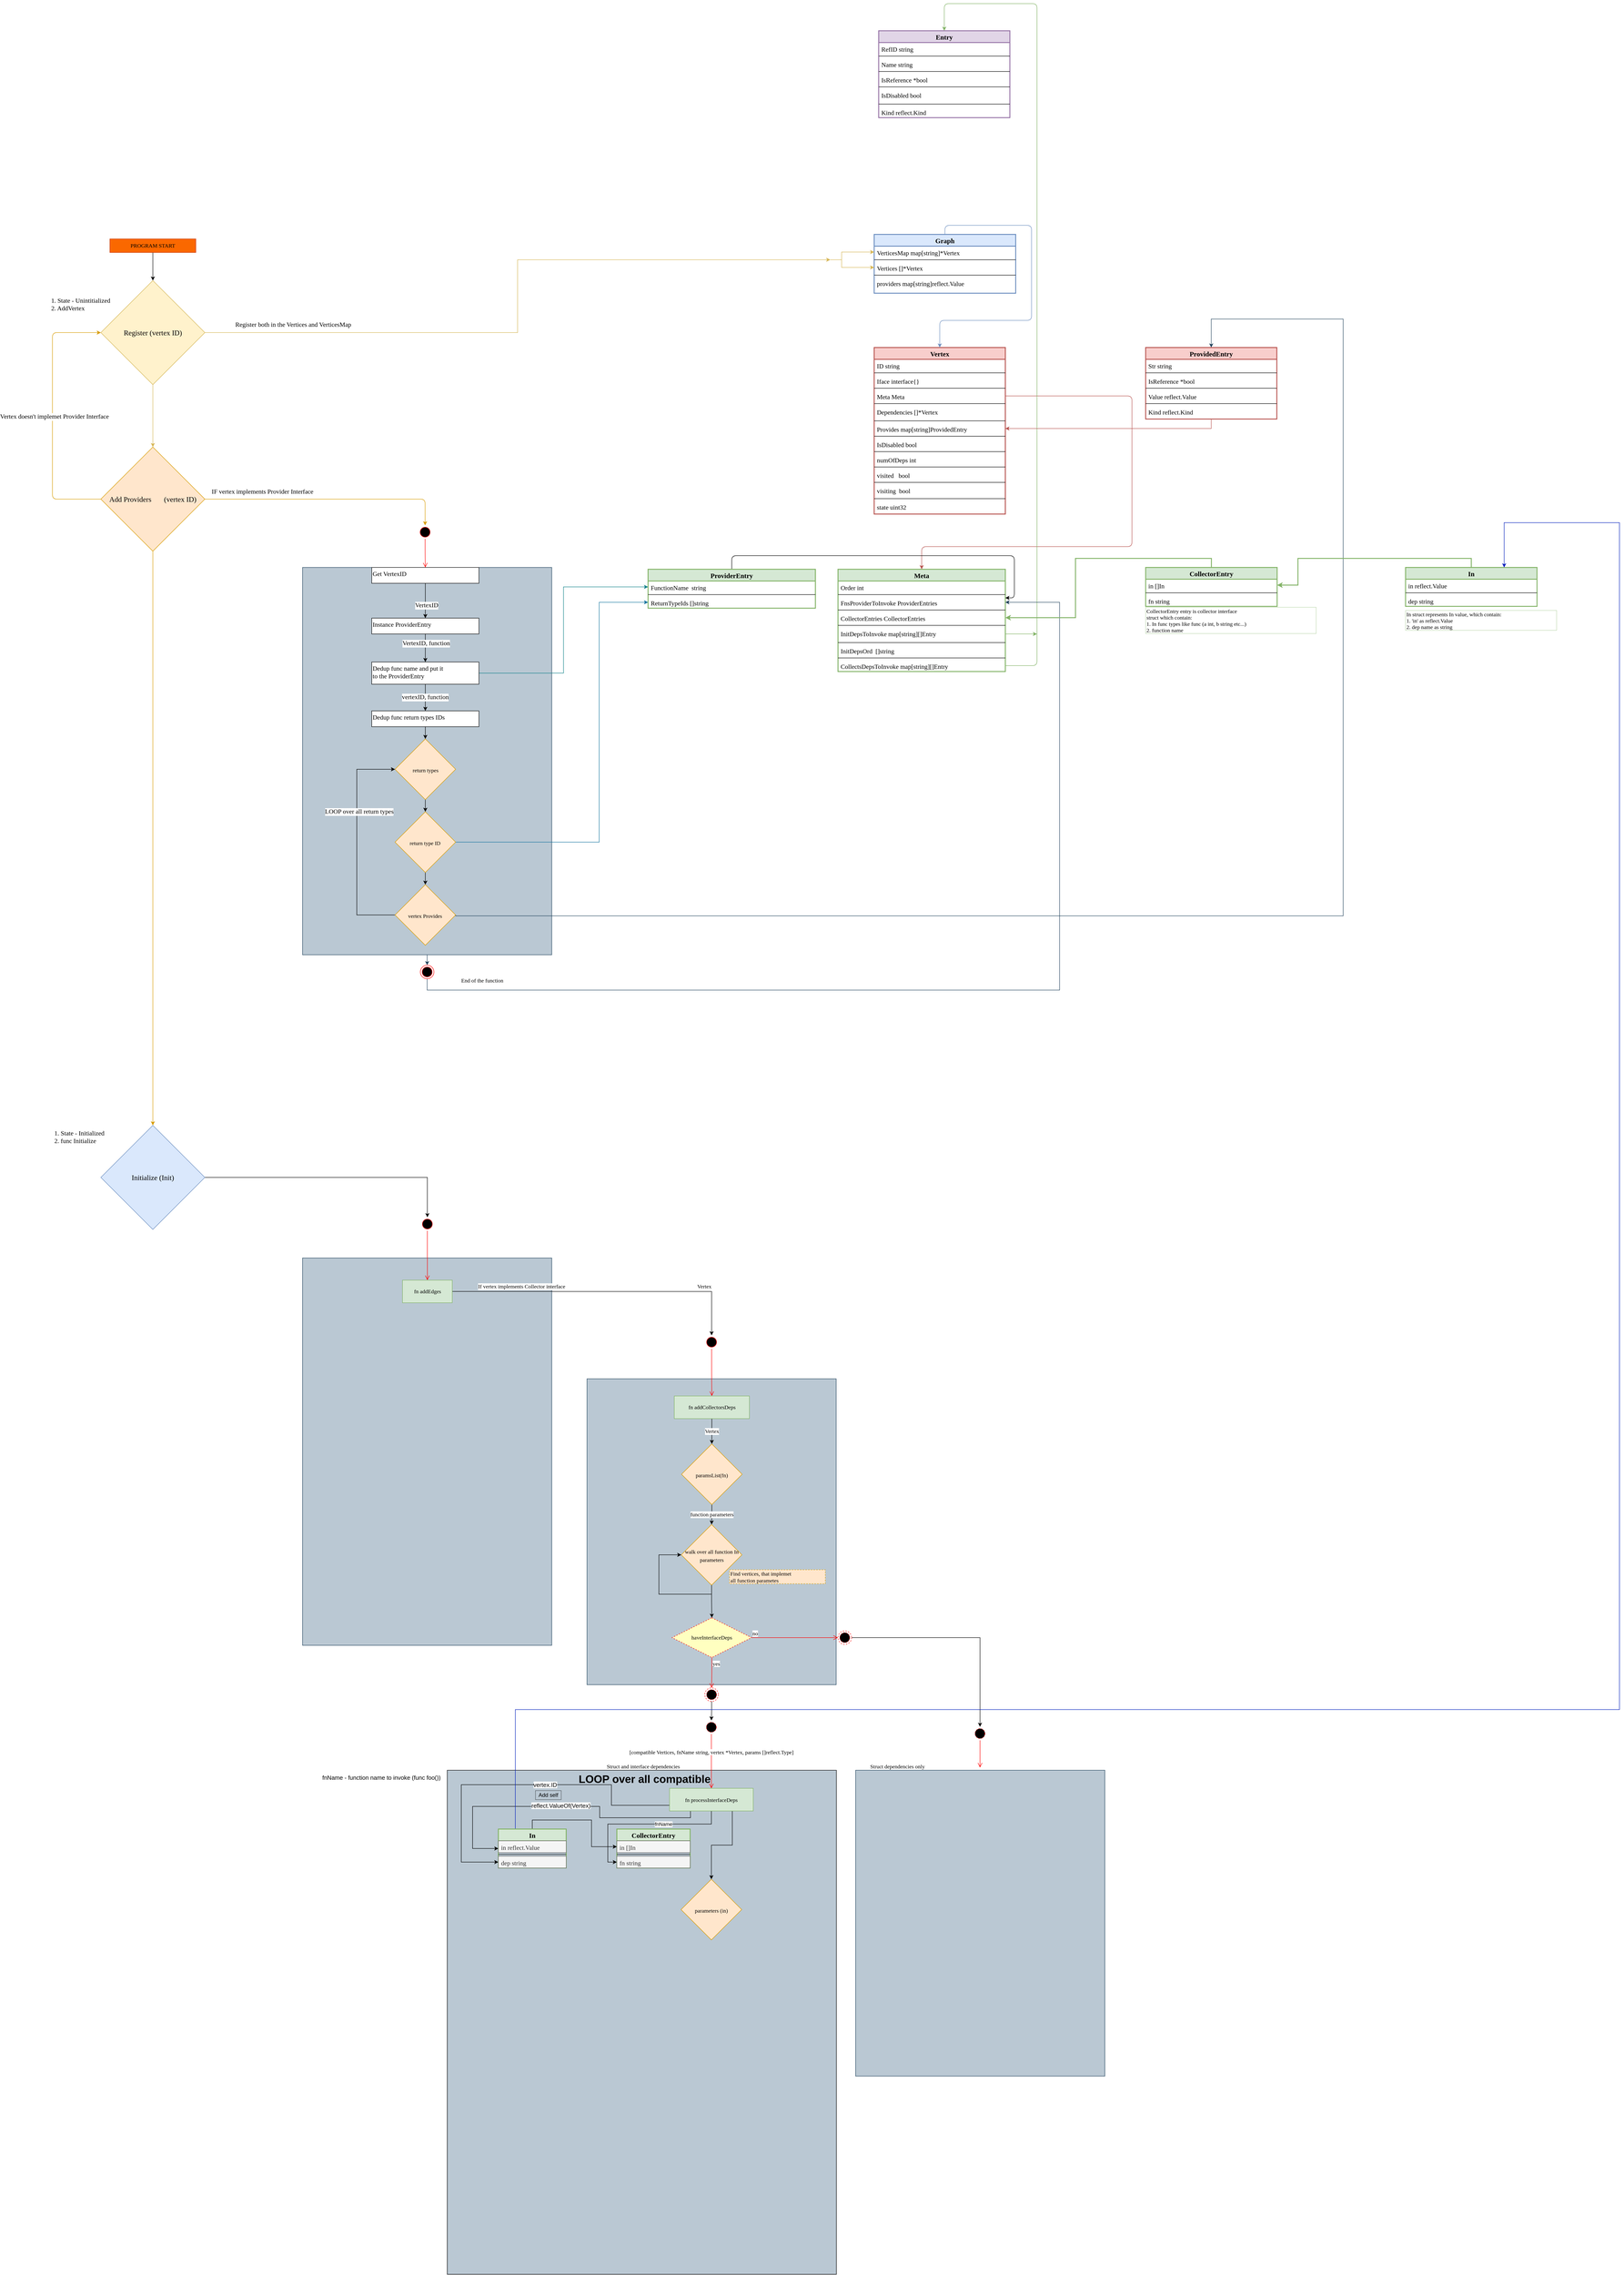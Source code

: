 <mxfile compressed="false" version="14.1.8" type="device">
  <diagram id="9XrS1GHqLKZMvzqyOHTl" name="Page-1">
    <mxGraphModel dx="1102" dy="1000" grid="0" gridSize="3.937" guides="1" tooltips="1" connect="1" arrows="1" fold="1" page="1" pageScale="1" pageWidth="10000" pageHeight="10000" math="0" shadow="0">
      <root>
        <mxCell id="0" />
        <mxCell id="1" parent="0" />
        <mxCell id="HHnZ4qpc_pkSZuf3FhQu-21" value="Vertex" style="swimlane;fontStyle=1;childLayout=stackLayout;horizontal=1;startSize=26;fillColor=#f8cecc;horizontalStack=0;resizeParent=1;resizeParentMax=0;resizeLast=0;collapsible=1;marginBottom=0;fontSize=15;strokeWidth=2;strokeColor=#b85450;fontFamily=Jetbrains Mono;" parent="1" vertex="1">
          <mxGeometry x="5380" y="3650" width="290" height="368" as="geometry" />
        </mxCell>
        <mxCell id="HHnZ4qpc_pkSZuf3FhQu-22" value="ID string" style="text;strokeColor=none;fillColor=none;align=left;verticalAlign=top;spacingLeft=4;spacingRight=4;overflow=hidden;rotatable=0;points=[[0,0.5],[1,0.5]];portConstraint=eastwest;fontSize=14;fontStyle=0;fontFamily=Jetbrains Mono;" parent="HHnZ4qpc_pkSZuf3FhQu-21" vertex="1">
          <mxGeometry y="26" width="290" height="26" as="geometry" />
        </mxCell>
        <mxCell id="HHnZ4qpc_pkSZuf3FhQu-26" value="" style="line;strokeWidth=1;fillColor=none;align=left;verticalAlign=middle;spacingTop=-1;spacingLeft=3;spacingRight=3;rotatable=0;labelPosition=right;points=[];portConstraint=eastwest;fontSize=15;fontColor=#000000;fontFamily=Jetbrains Mono;" parent="HHnZ4qpc_pkSZuf3FhQu-21" vertex="1">
          <mxGeometry y="52" width="290" height="8" as="geometry" />
        </mxCell>
        <mxCell id="HHnZ4qpc_pkSZuf3FhQu-23" value="Iface interface{}" style="text;strokeColor=none;fillColor=none;align=left;verticalAlign=top;spacingLeft=4;spacingRight=4;overflow=hidden;rotatable=0;points=[[0,0.5],[1,0.5]];portConstraint=eastwest;fontSize=14;fontStyle=0;fontFamily=Jetbrains Mono;" parent="HHnZ4qpc_pkSZuf3FhQu-21" vertex="1">
          <mxGeometry y="60" width="290" height="26" as="geometry" />
        </mxCell>
        <mxCell id="HHnZ4qpc_pkSZuf3FhQu-25" value="" style="line;strokeWidth=1;fillColor=none;align=left;verticalAlign=middle;spacingTop=-1;spacingLeft=3;spacingRight=3;rotatable=0;labelPosition=right;points=[];portConstraint=eastwest;fontSize=15;fontColor=#000000;fontFamily=Jetbrains Mono;" parent="HHnZ4qpc_pkSZuf3FhQu-21" vertex="1">
          <mxGeometry y="86" width="290" height="8" as="geometry" />
        </mxCell>
        <mxCell id="HHnZ4qpc_pkSZuf3FhQu-28" value="Meta Meta" style="text;strokeColor=none;fillColor=none;align=left;verticalAlign=top;spacingLeft=4;spacingRight=4;overflow=hidden;rotatable=0;points=[[0,0.5],[1,0.5]];portConstraint=eastwest;fontSize=14;fontStyle=0;fontFamily=Jetbrains Mono;" parent="HHnZ4qpc_pkSZuf3FhQu-21" vertex="1">
          <mxGeometry y="94" width="290" height="26" as="geometry" />
        </mxCell>
        <mxCell id="HHnZ4qpc_pkSZuf3FhQu-36" value="" style="line;strokeWidth=1;fillColor=none;align=left;verticalAlign=middle;spacingTop=-1;spacingLeft=3;spacingRight=3;rotatable=0;labelPosition=right;points=[];portConstraint=eastwest;fontSize=15;fontColor=#000000;fontFamily=Jetbrains Mono;" parent="HHnZ4qpc_pkSZuf3FhQu-21" vertex="1">
          <mxGeometry y="120" width="290" height="8" as="geometry" />
        </mxCell>
        <mxCell id="HHnZ4qpc_pkSZuf3FhQu-31" value="Dependencies []*Vertex" style="text;strokeColor=none;fillColor=none;align=left;verticalAlign=top;spacingLeft=4;spacingRight=4;overflow=hidden;rotatable=0;points=[[0,0.5],[1,0.5]];portConstraint=eastwest;fontSize=14;fontStyle=0;fontFamily=Jetbrains Mono;" parent="HHnZ4qpc_pkSZuf3FhQu-21" vertex="1">
          <mxGeometry y="128" width="290" height="30" as="geometry" />
        </mxCell>
        <mxCell id="HHnZ4qpc_pkSZuf3FhQu-37" value="" style="line;strokeWidth=1;fillColor=none;align=left;verticalAlign=middle;spacingTop=-1;spacingLeft=3;spacingRight=3;rotatable=0;labelPosition=right;points=[];portConstraint=eastwest;fontSize=15;fontColor=#000000;fontFamily=Jetbrains Mono;" parent="HHnZ4qpc_pkSZuf3FhQu-21" vertex="1">
          <mxGeometry y="158" width="290" height="8" as="geometry" />
        </mxCell>
        <mxCell id="HHnZ4qpc_pkSZuf3FhQu-30" value="Provides map[string]ProvidedEntry" style="text;strokeColor=none;fillColor=none;align=left;verticalAlign=top;spacingLeft=4;spacingRight=4;overflow=hidden;rotatable=0;points=[[0,0.5],[1,0.5]];portConstraint=eastwest;fontSize=14;fontStyle=0;fontFamily=Jetbrains Mono;" parent="HHnZ4qpc_pkSZuf3FhQu-21" vertex="1">
          <mxGeometry y="166" width="290" height="26" as="geometry" />
        </mxCell>
        <mxCell id="HHnZ4qpc_pkSZuf3FhQu-38" value="" style="line;strokeWidth=1;fillColor=none;align=left;verticalAlign=middle;spacingTop=-1;spacingLeft=3;spacingRight=3;rotatable=0;labelPosition=right;points=[];portConstraint=eastwest;fontSize=15;fontColor=#000000;fontFamily=Jetbrains Mono;" parent="HHnZ4qpc_pkSZuf3FhQu-21" vertex="1">
          <mxGeometry y="192" width="290" height="8" as="geometry" />
        </mxCell>
        <mxCell id="HHnZ4qpc_pkSZuf3FhQu-29" value="IsDisabled bool" style="text;strokeColor=none;fillColor=none;align=left;verticalAlign=top;spacingLeft=4;spacingRight=4;overflow=hidden;rotatable=0;points=[[0,0.5],[1,0.5]];portConstraint=eastwest;fontSize=14;fontStyle=0;fontFamily=Jetbrains Mono;" parent="HHnZ4qpc_pkSZuf3FhQu-21" vertex="1">
          <mxGeometry y="200" width="290" height="26" as="geometry" />
        </mxCell>
        <mxCell id="HHnZ4qpc_pkSZuf3FhQu-39" value="" style="line;strokeWidth=1;fillColor=none;align=left;verticalAlign=middle;spacingTop=-1;spacingLeft=3;spacingRight=3;rotatable=0;labelPosition=right;points=[];portConstraint=eastwest;fontSize=15;fontColor=#000000;fontFamily=Jetbrains Mono;" parent="HHnZ4qpc_pkSZuf3FhQu-21" vertex="1">
          <mxGeometry y="226" width="290" height="8" as="geometry" />
        </mxCell>
        <mxCell id="HHnZ4qpc_pkSZuf3FhQu-34" value="numOfDeps int" style="text;strokeColor=none;fillColor=none;align=left;verticalAlign=top;spacingLeft=4;spacingRight=4;overflow=hidden;rotatable=0;points=[[0,0.5],[1,0.5]];portConstraint=eastwest;fontSize=14;fontStyle=0;fontFamily=Jetbrains Mono;" parent="HHnZ4qpc_pkSZuf3FhQu-21" vertex="1">
          <mxGeometry y="234" width="290" height="26" as="geometry" />
        </mxCell>
        <mxCell id="HHnZ4qpc_pkSZuf3FhQu-40" value="" style="line;strokeWidth=1;fillColor=none;align=left;verticalAlign=middle;spacingTop=-1;spacingLeft=3;spacingRight=3;rotatable=0;labelPosition=right;points=[];portConstraint=eastwest;fontSize=15;fontColor=#000000;fontFamily=Jetbrains Mono;" parent="HHnZ4qpc_pkSZuf3FhQu-21" vertex="1">
          <mxGeometry y="260" width="290" height="8" as="geometry" />
        </mxCell>
        <mxCell id="HHnZ4qpc_pkSZuf3FhQu-33" value="visited   bool" style="text;strokeColor=none;fillColor=none;align=left;verticalAlign=top;spacingLeft=4;spacingRight=4;overflow=hidden;rotatable=0;points=[[0,0.5],[1,0.5]];portConstraint=eastwest;fontSize=14;fontStyle=0;fontFamily=Jetbrains Mono;" parent="HHnZ4qpc_pkSZuf3FhQu-21" vertex="1">
          <mxGeometry y="268" width="290" height="26" as="geometry" />
        </mxCell>
        <mxCell id="HHnZ4qpc_pkSZuf3FhQu-41" value="" style="line;strokeWidth=1;fillColor=none;align=left;verticalAlign=middle;spacingTop=-1;spacingLeft=3;spacingRight=3;rotatable=0;labelPosition=right;points=[];portConstraint=eastwest;fontSize=15;fontColor=#000000;fontFamily=Jetbrains Mono;" parent="HHnZ4qpc_pkSZuf3FhQu-21" vertex="1">
          <mxGeometry y="294" width="290" height="8" as="geometry" />
        </mxCell>
        <mxCell id="HHnZ4qpc_pkSZuf3FhQu-32" value="visiting  bool" style="text;strokeColor=none;fillColor=none;align=left;verticalAlign=top;spacingLeft=4;spacingRight=4;overflow=hidden;rotatable=0;points=[[0,0.5],[1,0.5]];portConstraint=eastwest;fontSize=14;fontStyle=0;fontFamily=Jetbrains Mono;" parent="HHnZ4qpc_pkSZuf3FhQu-21" vertex="1">
          <mxGeometry y="302" width="290" height="28" as="geometry" />
        </mxCell>
        <mxCell id="HHnZ4qpc_pkSZuf3FhQu-42" value="" style="line;strokeWidth=1;fillColor=none;align=left;verticalAlign=middle;spacingTop=-1;spacingLeft=3;spacingRight=3;rotatable=0;labelPosition=right;points=[];portConstraint=eastwest;fontSize=15;fontColor=#000000;fontFamily=Jetbrains Mono;" parent="HHnZ4qpc_pkSZuf3FhQu-21" vertex="1">
          <mxGeometry y="330" width="290" height="8" as="geometry" />
        </mxCell>
        <mxCell id="HHnZ4qpc_pkSZuf3FhQu-24" value="state uint32" style="text;strokeColor=none;fillColor=none;align=left;verticalAlign=top;spacingLeft=4;spacingRight=4;overflow=hidden;rotatable=0;points=[[0,0.5],[1,0.5]];portConstraint=eastwest;fontSize=14;fontStyle=0;fontFamily=Jetbrains Mono;" parent="HHnZ4qpc_pkSZuf3FhQu-21" vertex="1">
          <mxGeometry y="338" width="290" height="30" as="geometry" />
        </mxCell>
        <mxCell id="HHnZ4qpc_pkSZuf3FhQu-85" style="edgeStyle=orthogonalEdgeStyle;orthogonalLoop=1;jettySize=auto;html=1;exitX=0.5;exitY=0;exitDx=0;exitDy=0;entryX=0.5;entryY=0;entryDx=0;entryDy=0;fontSize=13;fontColor=#CC6600;fontFamily=Jetbrains Mono;fillColor=#dae8fc;strokeColor=#6c8ebf;" parent="1" source="HHnZ4qpc_pkSZuf3FhQu-43" target="HHnZ4qpc_pkSZuf3FhQu-21" edge="1">
          <mxGeometry relative="1" as="geometry">
            <Array as="points">
              <mxPoint x="5537" y="3380" />
              <mxPoint x="5728" y="3380" />
              <mxPoint x="5728" y="3590" />
              <mxPoint x="5525" y="3590" />
            </Array>
          </mxGeometry>
        </mxCell>
        <mxCell id="HHnZ4qpc_pkSZuf3FhQu-43" value="Graph" style="swimlane;fontStyle=1;childLayout=stackLayout;horizontal=1;startSize=26;fillColor=#dae8fc;horizontalStack=0;resizeParent=1;resizeParentMax=0;resizeLast=0;collapsible=1;marginBottom=0;fontSize=15;strokeWidth=2;strokeColor=#6c8ebf;fontFamily=Jetbrains Mono;" parent="1" vertex="1">
          <mxGeometry x="5380" y="3400" width="312.9" height="130" as="geometry" />
        </mxCell>
        <mxCell id="HHnZ4qpc_pkSZuf3FhQu-44" value="VerticesMap map[string]*Vertex" style="text;strokeColor=none;fillColor=none;align=left;verticalAlign=top;spacingLeft=4;spacingRight=4;overflow=hidden;rotatable=0;points=[[0,0.5],[1,0.5]];portConstraint=eastwest;fontSize=14;fontStyle=0;fontFamily=Jetbrains Mono;" parent="HHnZ4qpc_pkSZuf3FhQu-43" vertex="1">
          <mxGeometry y="26" width="312.9" height="26" as="geometry" />
        </mxCell>
        <mxCell id="HHnZ4qpc_pkSZuf3FhQu-45" value="" style="line;strokeWidth=1;fillColor=none;align=left;verticalAlign=middle;spacingTop=-1;spacingLeft=3;spacingRight=3;rotatable=0;labelPosition=right;points=[];portConstraint=eastwest;fontSize=15;fontColor=#000000;fontFamily=Jetbrains Mono;" parent="HHnZ4qpc_pkSZuf3FhQu-43" vertex="1">
          <mxGeometry y="52" width="312.9" height="8" as="geometry" />
        </mxCell>
        <mxCell id="HHnZ4qpc_pkSZuf3FhQu-46" value="Vertices []*Vertex" style="text;strokeColor=none;fillColor=none;align=left;verticalAlign=top;spacingLeft=4;spacingRight=4;overflow=hidden;rotatable=0;points=[[0,0.5],[1,0.5]];portConstraint=eastwest;fontSize=14;fontStyle=0;fontFamily=Jetbrains Mono;" parent="HHnZ4qpc_pkSZuf3FhQu-43" vertex="1">
          <mxGeometry y="60" width="312.9" height="26" as="geometry" />
        </mxCell>
        <mxCell id="HHnZ4qpc_pkSZuf3FhQu-47" value="" style="line;strokeWidth=1;fillColor=none;align=left;verticalAlign=middle;spacingTop=-1;spacingLeft=3;spacingRight=3;rotatable=0;labelPosition=right;points=[];portConstraint=eastwest;fontSize=15;fontColor=#000000;fontFamily=Jetbrains Mono;" parent="HHnZ4qpc_pkSZuf3FhQu-43" vertex="1">
          <mxGeometry y="86" width="312.9" height="8" as="geometry" />
        </mxCell>
        <mxCell id="HHnZ4qpc_pkSZuf3FhQu-48" value="providers map[string]reflect.Value" style="text;strokeColor=none;fillColor=none;align=left;verticalAlign=top;spacingLeft=4;spacingRight=4;overflow=hidden;rotatable=0;points=[[0,0.5],[1,0.5]];portConstraint=eastwest;fontSize=14;fontStyle=0;fontFamily=Jetbrains Mono;" parent="HHnZ4qpc_pkSZuf3FhQu-43" vertex="1">
          <mxGeometry y="94" width="312.9" height="36" as="geometry" />
        </mxCell>
        <mxCell id="HHnZ4qpc_pkSZuf3FhQu-63" value="Entry" style="swimlane;fontStyle=1;childLayout=stackLayout;horizontal=1;startSize=26;fillColor=#e1d5e7;horizontalStack=0;resizeParent=1;resizeParentMax=0;resizeLast=0;collapsible=1;marginBottom=0;fontSize=15;strokeWidth=2;strokeColor=#9673a6;fontFamily=Jetbrains Mono;" parent="1" vertex="1">
          <mxGeometry x="5390" y="2950" width="290" height="192" as="geometry" />
        </mxCell>
        <mxCell id="HHnZ4qpc_pkSZuf3FhQu-64" value="RefID string" style="text;strokeColor=none;fillColor=none;align=left;verticalAlign=top;spacingLeft=4;spacingRight=4;overflow=hidden;rotatable=0;points=[[0,0.5],[1,0.5]];portConstraint=eastwest;fontSize=14;fontStyle=0;fontFamily=Jetbrains Mono;" parent="HHnZ4qpc_pkSZuf3FhQu-63" vertex="1">
          <mxGeometry y="26" width="290" height="26" as="geometry" />
        </mxCell>
        <mxCell id="HHnZ4qpc_pkSZuf3FhQu-65" value="" style="line;strokeWidth=1;fillColor=none;align=left;verticalAlign=middle;spacingTop=-1;spacingLeft=3;spacingRight=3;rotatable=0;labelPosition=right;points=[];portConstraint=eastwest;fontSize=15;fontColor=#000000;fontFamily=Jetbrains Mono;" parent="HHnZ4qpc_pkSZuf3FhQu-63" vertex="1">
          <mxGeometry y="52" width="290" height="8" as="geometry" />
        </mxCell>
        <mxCell id="HHnZ4qpc_pkSZuf3FhQu-66" value="Name string" style="text;strokeColor=none;fillColor=none;align=left;verticalAlign=top;spacingLeft=4;spacingRight=4;overflow=hidden;rotatable=0;points=[[0,0.5],[1,0.5]];portConstraint=eastwest;fontSize=14;fontStyle=0;fontFamily=Jetbrains Mono;" parent="HHnZ4qpc_pkSZuf3FhQu-63" vertex="1">
          <mxGeometry y="60" width="290" height="26" as="geometry" />
        </mxCell>
        <mxCell id="HHnZ4qpc_pkSZuf3FhQu-67" value="" style="line;strokeWidth=1;fillColor=none;align=left;verticalAlign=middle;spacingTop=-1;spacingLeft=3;spacingRight=3;rotatable=0;labelPosition=right;points=[];portConstraint=eastwest;fontSize=15;fontColor=#000000;fontFamily=Jetbrains Mono;" parent="HHnZ4qpc_pkSZuf3FhQu-63" vertex="1">
          <mxGeometry y="86" width="290" height="8" as="geometry" />
        </mxCell>
        <mxCell id="HHnZ4qpc_pkSZuf3FhQu-68" value="IsReference *bool" style="text;strokeColor=none;fillColor=none;align=left;verticalAlign=top;spacingLeft=4;spacingRight=4;overflow=hidden;rotatable=0;points=[[0,0.5],[1,0.5]];portConstraint=eastwest;fontSize=14;fontStyle=0;fontFamily=Jetbrains Mono;" parent="HHnZ4qpc_pkSZuf3FhQu-63" vertex="1">
          <mxGeometry y="94" width="290" height="26" as="geometry" />
        </mxCell>
        <mxCell id="HHnZ4qpc_pkSZuf3FhQu-69" value="" style="line;strokeWidth=1;fillColor=none;align=left;verticalAlign=middle;spacingTop=-1;spacingLeft=3;spacingRight=3;rotatable=0;labelPosition=right;points=[];portConstraint=eastwest;fontSize=15;fontColor=#000000;fontFamily=Jetbrains Mono;" parent="HHnZ4qpc_pkSZuf3FhQu-63" vertex="1">
          <mxGeometry y="120" width="290" height="8" as="geometry" />
        </mxCell>
        <mxCell id="HHnZ4qpc_pkSZuf3FhQu-70" value="IsDisabled bool" style="text;strokeColor=none;fillColor=none;align=left;verticalAlign=top;spacingLeft=4;spacingRight=4;overflow=hidden;rotatable=0;points=[[0,0.5],[1,0.5]];portConstraint=eastwest;fontSize=14;fontStyle=0;fontFamily=Jetbrains Mono;" parent="HHnZ4qpc_pkSZuf3FhQu-63" vertex="1">
          <mxGeometry y="128" width="290" height="30" as="geometry" />
        </mxCell>
        <mxCell id="HHnZ4qpc_pkSZuf3FhQu-71" value="" style="line;strokeWidth=1;fillColor=none;align=left;verticalAlign=middle;spacingTop=-1;spacingLeft=3;spacingRight=3;rotatable=0;labelPosition=right;points=[];portConstraint=eastwest;fontSize=15;fontColor=#000000;fontFamily=Jetbrains Mono;" parent="HHnZ4qpc_pkSZuf3FhQu-63" vertex="1">
          <mxGeometry y="158" width="290" height="8" as="geometry" />
        </mxCell>
        <mxCell id="HHnZ4qpc_pkSZuf3FhQu-72" value="Kind reflect.Kind" style="text;strokeColor=none;fillColor=none;align=left;verticalAlign=top;spacingLeft=4;spacingRight=4;overflow=hidden;rotatable=0;points=[[0,0.5],[1,0.5]];portConstraint=eastwest;fontSize=14;fontStyle=0;fontFamily=Jetbrains Mono;" parent="HHnZ4qpc_pkSZuf3FhQu-63" vertex="1">
          <mxGeometry y="166" width="290" height="26" as="geometry" />
        </mxCell>
        <mxCell id="HHnZ4qpc_pkSZuf3FhQu-86" value="Meta" style="swimlane;fontStyle=1;childLayout=stackLayout;horizontal=1;startSize=26;fillColor=#d5e8d4;horizontalStack=0;resizeParent=1;resizeParentMax=0;resizeLast=0;collapsible=1;marginBottom=0;fontSize=15;strokeWidth=2;strokeColor=#82b366;fontFamily=Jetbrains Mono;" parent="1" vertex="1">
          <mxGeometry x="5300" y="4140" width="370" height="226" as="geometry" />
        </mxCell>
        <mxCell id="HHnZ4qpc_pkSZuf3FhQu-87" value="Order int" style="text;strokeColor=none;fillColor=none;align=left;verticalAlign=top;spacingLeft=4;spacingRight=4;overflow=hidden;rotatable=0;points=[[0,0.5],[1,0.5]];portConstraint=eastwest;fontSize=14;fontStyle=0;fontFamily=Jetbrains Mono;" parent="HHnZ4qpc_pkSZuf3FhQu-86" vertex="1">
          <mxGeometry y="26" width="370" height="26" as="geometry" />
        </mxCell>
        <mxCell id="HHnZ4qpc_pkSZuf3FhQu-88" value="" style="line;strokeWidth=1;fillColor=none;align=left;verticalAlign=middle;spacingTop=-1;spacingLeft=3;spacingRight=3;rotatable=0;labelPosition=right;points=[];portConstraint=eastwest;fontSize=15;fontColor=#000000;fontStyle=1;fontFamily=Jetbrains Mono;" parent="HHnZ4qpc_pkSZuf3FhQu-86" vertex="1">
          <mxGeometry y="52" width="370" height="8" as="geometry" />
        </mxCell>
        <mxCell id="HHnZ4qpc_pkSZuf3FhQu-89" value="FnsProviderToInvoke ProviderEntries" style="text;strokeColor=none;fillColor=none;align=left;verticalAlign=top;spacingLeft=4;spacingRight=4;overflow=hidden;rotatable=0;points=[[0,0.5],[1,0.5]];portConstraint=eastwest;fontSize=14;fontStyle=0;fontFamily=Jetbrains Mono;" parent="HHnZ4qpc_pkSZuf3FhQu-86" vertex="1">
          <mxGeometry y="60" width="370" height="26" as="geometry" />
        </mxCell>
        <mxCell id="HHnZ4qpc_pkSZuf3FhQu-90" value="" style="line;strokeWidth=1;fillColor=none;align=left;verticalAlign=middle;spacingTop=-1;spacingLeft=3;spacingRight=3;rotatable=0;labelPosition=right;points=[];portConstraint=eastwest;fontSize=15;fontColor=#000000;fontStyle=0;fontFamily=Jetbrains Mono;" parent="HHnZ4qpc_pkSZuf3FhQu-86" vertex="1">
          <mxGeometry y="86" width="370" height="8" as="geometry" />
        </mxCell>
        <mxCell id="HHnZ4qpc_pkSZuf3FhQu-91" value="CollectorEntries CollectorEntries" style="text;strokeColor=none;fillColor=none;align=left;verticalAlign=top;spacingLeft=4;spacingRight=4;overflow=hidden;rotatable=0;points=[[0,0.5],[1,0.5]];portConstraint=eastwest;fontSize=14;fontStyle=0;fontFamily=Jetbrains Mono;" parent="HHnZ4qpc_pkSZuf3FhQu-86" vertex="1">
          <mxGeometry y="94" width="370" height="26" as="geometry" />
        </mxCell>
        <mxCell id="HHnZ4qpc_pkSZuf3FhQu-92" value="" style="line;strokeWidth=1;fillColor=none;align=left;verticalAlign=middle;spacingTop=-1;spacingLeft=3;spacingRight=3;rotatable=0;labelPosition=right;points=[];portConstraint=eastwest;fontSize=15;fontColor=#000000;fontFamily=Jetbrains Mono;" parent="HHnZ4qpc_pkSZuf3FhQu-86" vertex="1">
          <mxGeometry y="120" width="370" height="8" as="geometry" />
        </mxCell>
        <mxCell id="HHnZ4qpc_pkSZuf3FhQu-93" value="InitDepsToInvoke map[string][]Entry" style="text;strokeColor=none;fillColor=none;align=left;verticalAlign=top;spacingLeft=4;spacingRight=4;overflow=hidden;rotatable=0;points=[[0,0.5],[1,0.5]];portConstraint=eastwest;fontSize=14;fontStyle=0;fontFamily=Jetbrains Mono;" parent="HHnZ4qpc_pkSZuf3FhQu-86" vertex="1">
          <mxGeometry y="128" width="370" height="30" as="geometry" />
        </mxCell>
        <mxCell id="HHnZ4qpc_pkSZuf3FhQu-94" value="" style="line;strokeWidth=1;fillColor=none;align=left;verticalAlign=middle;spacingTop=-1;spacingLeft=3;spacingRight=3;rotatable=0;labelPosition=right;points=[];portConstraint=eastwest;fontSize=15;fontColor=#000000;fontFamily=Jetbrains Mono;" parent="HHnZ4qpc_pkSZuf3FhQu-86" vertex="1">
          <mxGeometry y="158" width="370" height="8" as="geometry" />
        </mxCell>
        <mxCell id="HHnZ4qpc_pkSZuf3FhQu-95" value="InitDepsOrd  []string" style="text;strokeColor=none;fillColor=none;align=left;verticalAlign=top;spacingLeft=4;spacingRight=4;overflow=hidden;rotatable=0;points=[[0,0.5],[1,0.5]];portConstraint=eastwest;fontSize=14;fontStyle=0;fontFamily=Jetbrains Mono;" parent="HHnZ4qpc_pkSZuf3FhQu-86" vertex="1">
          <mxGeometry y="166" width="370" height="26" as="geometry" />
        </mxCell>
        <mxCell id="HHnZ4qpc_pkSZuf3FhQu-96" value="" style="line;strokeWidth=1;fillColor=none;align=left;verticalAlign=middle;spacingTop=-1;spacingLeft=3;spacingRight=3;rotatable=0;labelPosition=right;points=[];portConstraint=eastwest;fontSize=15;fontColor=#000000;fontFamily=Jetbrains Mono;" parent="HHnZ4qpc_pkSZuf3FhQu-86" vertex="1">
          <mxGeometry y="192" width="370" height="8" as="geometry" />
        </mxCell>
        <mxCell id="HHnZ4qpc_pkSZuf3FhQu-97" value="CollectsDepsToInvoke map[string][]Entry" style="text;strokeColor=none;fillColor=none;align=left;verticalAlign=top;spacingLeft=4;spacingRight=4;overflow=hidden;rotatable=0;points=[[0,0.5],[1,0.5]];portConstraint=eastwest;fontSize=14;fontStyle=0;fontFamily=Jetbrains Mono;" parent="HHnZ4qpc_pkSZuf3FhQu-86" vertex="1">
          <mxGeometry y="200" width="370" height="26" as="geometry" />
        </mxCell>
        <mxCell id="HHnZ4qpc_pkSZuf3FhQu-106" style="edgeStyle=orthogonalEdgeStyle;orthogonalLoop=1;jettySize=auto;html=1;exitX=1;exitY=0.5;exitDx=0;exitDy=0;entryX=0.5;entryY=0;entryDx=0;entryDy=0;fontSize=13;fontColor=#CC6600;fontFamily=Jetbrains Mono;fillColor=#f8cecc;strokeColor=#b85450;" parent="1" source="HHnZ4qpc_pkSZuf3FhQu-28" target="HHnZ4qpc_pkSZuf3FhQu-86" edge="1">
          <mxGeometry relative="1" as="geometry">
            <Array as="points">
              <mxPoint x="5950" y="3757" />
              <mxPoint x="5950" y="4090" />
              <mxPoint x="5485" y="4090" />
            </Array>
          </mxGeometry>
        </mxCell>
        <mxCell id="AKWeKp6k3Ee_MQOzL1RP-2" style="edgeStyle=orthogonalEdgeStyle;orthogonalLoop=1;jettySize=auto;html=1;exitX=1;exitY=0.5;exitDx=0;exitDy=0;entryX=0.5;entryY=0;entryDx=0;entryDy=0;fontColor=#FF0000;fontFamily=Jetbrains Mono;fillColor=#d5e8d4;strokeColor=#82b366;" parent="1" source="HHnZ4qpc_pkSZuf3FhQu-97" target="HHnZ4qpc_pkSZuf3FhQu-63" edge="1">
          <mxGeometry relative="1" as="geometry">
            <Array as="points">
              <mxPoint x="5740" y="4353" />
              <mxPoint x="5740" y="2890" />
              <mxPoint x="5535" y="2890" />
            </Array>
          </mxGeometry>
        </mxCell>
        <mxCell id="jVUEl1n2tODpElSi2Gqy-6" style="edgeStyle=orthogonalEdgeStyle;orthogonalLoop=1;jettySize=auto;html=1;exitX=0.5;exitY=1;exitDx=0;exitDy=0;entryX=0.5;entryY=0;entryDx=0;entryDy=0;fontFamily=Jetbrains Mono;" parent="1" source="jVUEl1n2tODpElSi2Gqy-1" target="jVUEl1n2tODpElSi2Gqy-4" edge="1">
          <mxGeometry relative="1" as="geometry" />
        </mxCell>
        <mxCell id="jVUEl1n2tODpElSi2Gqy-1" value="&lt;font color=&quot;#000000&quot;&gt;PROGRAM START&lt;/font&gt;" style="whiteSpace=wrap;html=1;fontFamily=Jetbrains Mono;fillColor=#fa6800;strokeColor=#C73500;fontColor=#ffffff;" parent="1" vertex="1">
          <mxGeometry x="3690" y="3410" width="190" height="30" as="geometry" />
        </mxCell>
        <mxCell id="jVUEl1n2tODpElSi2Gqy-21" style="edgeStyle=orthogonalEdgeStyle;orthogonalLoop=1;jettySize=auto;html=1;exitX=0.5;exitY=1;exitDx=0;exitDy=0;entryX=0.5;entryY=0;entryDx=0;entryDy=0;fontFamily=Jetbrains Mono;fontSize=14;fillColor=#fff2cc;strokeColor=#d6b656;" parent="1" source="jVUEl1n2tODpElSi2Gqy-4" target="jVUEl1n2tODpElSi2Gqy-20" edge="1">
          <mxGeometry relative="1" as="geometry" />
        </mxCell>
        <mxCell id="jVUEl1n2tODpElSi2Gqy-129" style="edgeStyle=orthogonalEdgeStyle;rounded=0;orthogonalLoop=1;jettySize=auto;html=1;exitX=1;exitY=0.5;exitDx=0;exitDy=0;strokeWidth=1;fontFamily=Jetbrains Mono;fontSize=12;entryX=0;entryY=0.5;entryDx=0;entryDy=0;entryPerimeter=0;fillColor=#fff2cc;strokeColor=#d6b656;" parent="1" source="jVUEl1n2tODpElSi2Gqy-4" target="jVUEl1n2tODpElSi2Gqy-145" edge="1">
          <mxGeometry relative="1" as="geometry">
            <mxPoint x="5096.09" y="3453.033" as="targetPoint" />
          </mxGeometry>
        </mxCell>
        <mxCell id="jVUEl1n2tODpElSi2Gqy-4" value="&lt;sub&gt;&lt;font style=&quot;font-size: 16px&quot;&gt;Register (vertex ID)&lt;/font&gt;&lt;/sub&gt;" style="rhombus;whiteSpace=wrap;html=1;aspect=fixed;align=center;verticalAlign=middle;fontFamily=Jetbrains Mono;perimeter=rhombusPerimeter;fillColor=#fff2cc;strokeColor=#d6b656;" parent="1" vertex="1">
          <mxGeometry x="3670" y="3502" width="230" height="230" as="geometry" />
        </mxCell>
        <mxCell id="jVUEl1n2tODpElSi2Gqy-7" value="1. State - Unintitialized&lt;br style=&quot;font-size: 14px;&quot;&gt;&lt;div style=&quot;text-align: left; font-size: 14px;&quot;&gt;&lt;span style=&quot;font-size: 14px;&quot;&gt;2. AddVertex&lt;/span&gt;&lt;/div&gt;" style="text;html=1;align=center;verticalAlign=middle;resizable=0;points=[];autosize=1;fontFamily=Jetbrains Mono;fontSize=14;" parent="1" vertex="1">
          <mxGeometry x="3510" y="3535" width="230" height="40" as="geometry" />
        </mxCell>
        <mxCell id="jVUEl1n2tODpElSi2Gqy-10" style="edgeStyle=orthogonalEdgeStyle;orthogonalLoop=1;jettySize=auto;html=1;exitX=1;exitY=0.5;exitDx=0;exitDy=0;fontFamily=Jetbrains Mono;fillColor=#d5e8d4;strokeColor=#82b366;" parent="1" source="HHnZ4qpc_pkSZuf3FhQu-93" edge="1">
          <mxGeometry relative="1" as="geometry">
            <mxPoint x="5740" y="4283" as="targetPoint" />
          </mxGeometry>
        </mxCell>
        <mxCell id="jVUEl1n2tODpElSi2Gqy-11" value="Register both in the Vertices and VerticesMap" style="text;html=1;align=center;verticalAlign=middle;resizable=0;points=[];autosize=1;fontSize=14;fontFamily=Jetbrains Mono;" parent="1" vertex="1">
          <mxGeometry x="3900" y="3590" width="390" height="20" as="geometry" />
        </mxCell>
        <mxCell id="jVUEl1n2tODpElSi2Gqy-22" style="edgeStyle=orthogonalEdgeStyle;orthogonalLoop=1;jettySize=auto;html=1;exitX=1;exitY=0.5;exitDx=0;exitDy=0;fontFamily=Jetbrains Mono;fontSize=14;fillColor=#ffe6cc;strokeColor=#d79b00;entryX=0.5;entryY=0;entryDx=0;entryDy=0;" parent="1" source="jVUEl1n2tODpElSi2Gqy-20" target="jVUEl1n2tODpElSi2Gqy-122" edge="1">
          <mxGeometry relative="1" as="geometry">
            <mxPoint x="4392" y="4012" as="targetPoint" />
          </mxGeometry>
        </mxCell>
        <mxCell id="jVUEl1n2tODpElSi2Gqy-23" value="IF vertex implements Provider Interface" style="edgeLabel;html=1;align=center;verticalAlign=middle;resizable=0;points=[];fontSize=14;fontFamily=Jetbrains Mono;" parent="jVUEl1n2tODpElSi2Gqy-22" vertex="1" connectable="0">
          <mxGeometry x="0.037" y="-4" relative="1" as="geometry">
            <mxPoint x="-155.43" y="-20" as="offset" />
          </mxGeometry>
        </mxCell>
        <mxCell id="jVUEl1n2tODpElSi2Gqy-24" style="edgeStyle=orthogonalEdgeStyle;orthogonalLoop=1;jettySize=auto;html=1;exitX=0;exitY=0.5;exitDx=0;exitDy=0;fontFamily=Jetbrains Mono;fontSize=14;entryX=0;entryY=0.5;entryDx=0;entryDy=0;fillColor=#ffe6cc;strokeColor=#d79b00;" parent="1" source="jVUEl1n2tODpElSi2Gqy-20" target="jVUEl1n2tODpElSi2Gqy-4" edge="1">
          <mxGeometry relative="1" as="geometry">
            <mxPoint x="3488" y="3985" as="targetPoint" />
            <Array as="points">
              <mxPoint x="3563" y="3985" />
              <mxPoint x="3563" y="3617" />
            </Array>
          </mxGeometry>
        </mxCell>
        <mxCell id="jVUEl1n2tODpElSi2Gqy-25" value="Vertex doesn&#39;t implemet Provider Interface" style="edgeLabel;html=1;align=center;verticalAlign=middle;resizable=0;points=[];fontSize=14;fontFamily=Jetbrains Mono;" parent="jVUEl1n2tODpElSi2Gqy-24" vertex="1" connectable="0">
          <mxGeometry x="-0.073" relative="1" as="geometry">
            <mxPoint x="3.92" y="-19" as="offset" />
          </mxGeometry>
        </mxCell>
        <mxCell id="jVUEl1n2tODpElSi2Gqy-50" style="edgeStyle=orthogonalEdgeStyle;rounded=0;orthogonalLoop=1;jettySize=auto;html=1;exitX=0.5;exitY=1;exitDx=0;exitDy=0;entryX=0.5;entryY=0;entryDx=0;entryDy=0;fontFamily=Jetbrains Mono;fontSize=14;fillColor=#ffe6cc;strokeColor=#d79b00;" parent="1" source="jVUEl1n2tODpElSi2Gqy-20" target="jVUEl1n2tODpElSi2Gqy-48" edge="1">
          <mxGeometry relative="1" as="geometry" />
        </mxCell>
        <mxCell id="jVUEl1n2tODpElSi2Gqy-20" value="&lt;sub&gt;&lt;font style=&quot;font-size: 16px&quot;&gt;Add Providers&amp;nbsp; &amp;nbsp; &amp;nbsp; &amp;nbsp;(vertex ID)&lt;/font&gt;&lt;/sub&gt;" style="rhombus;whiteSpace=wrap;html=1;aspect=fixed;align=center;verticalAlign=middle;fontFamily=Jetbrains Mono;perimeter=rhombusPerimeter;fillColor=#ffe6cc;strokeColor=#d79b00;" parent="1" vertex="1">
          <mxGeometry x="3670" y="3870" width="230" height="230" as="geometry" />
        </mxCell>
        <mxCell id="jVUEl1n2tODpElSi2Gqy-114" style="edgeStyle=orthogonalEdgeStyle;rounded=0;orthogonalLoop=1;jettySize=auto;html=1;exitX=0.5;exitY=1;exitDx=0;exitDy=0;strokeWidth=1;fontFamily=Jetbrains Mono;fontSize=12;entryX=1;entryY=0.5;entryDx=0;entryDy=0;fillColor=#bac8d3;strokeColor=#23445d;" parent="1" source="jVUEl1n2tODpElSi2Gqy-119" target="HHnZ4qpc_pkSZuf3FhQu-89" edge="1">
          <mxGeometry relative="1" as="geometry">
            <mxPoint x="5993.44" y="4539.84" as="targetPoint" />
            <Array as="points">
              <mxPoint x="4392" y="5070" />
              <mxPoint x="5790" y="5070" />
              <mxPoint x="5790" y="4213" />
            </Array>
          </mxGeometry>
        </mxCell>
        <mxCell id="jVUEl1n2tODpElSi2Gqy-115" value="End of the function" style="edgeLabel;html=1;align=center;verticalAlign=middle;resizable=0;points=[];fontSize=12;fontFamily=Jetbrains Mono;" parent="jVUEl1n2tODpElSi2Gqy-114" vertex="1" connectable="0">
          <mxGeometry x="-0.456" y="1" relative="1" as="geometry">
            <mxPoint x="-506.83" y="-20" as="offset" />
          </mxGeometry>
        </mxCell>
        <mxCell id="jVUEl1n2tODpElSi2Gqy-27" value="" style="whiteSpace=wrap;html=1;fontFamily=Jetbrains Mono;fontSize=14;align=left;verticalAlign=top;fillColor=#bac8d3;strokeColor=#23445d;comic=0;" parent="1" vertex="1">
          <mxGeometry x="4116" y="4136" width="551" height="856" as="geometry" />
        </mxCell>
        <mxCell id="jVUEl1n2tODpElSi2Gqy-44" style="edgeStyle=orthogonalEdgeStyle;orthogonalLoop=1;jettySize=auto;html=1;exitX=0.5;exitY=0;exitDx=0;exitDy=0;entryX=1;entryY=0.126;entryDx=0;entryDy=0;entryPerimeter=0;fontFamily=Jetbrains Mono;fontSize=14;" parent="1" source="jVUEl1n2tODpElSi2Gqy-30" target="HHnZ4qpc_pkSZuf3FhQu-89" edge="1">
          <mxGeometry relative="1" as="geometry">
            <Array as="points">
              <mxPoint x="5065" y="4110" />
              <mxPoint x="5690" y="4110" />
              <mxPoint x="5690" y="4203" />
            </Array>
          </mxGeometry>
        </mxCell>
        <mxCell id="jVUEl1n2tODpElSi2Gqy-30" value="ProviderEntry" style="swimlane;fontStyle=1;childLayout=stackLayout;horizontal=1;startSize=26;fillColor=#d5e8d4;horizontalStack=0;resizeParent=1;resizeParentMax=0;resizeLast=0;collapsible=1;marginBottom=0;fontSize=15;strokeWidth=2;strokeColor=#82b366;fontFamily=Jetbrains Mono;" parent="1" vertex="1">
          <mxGeometry x="4880" y="4140" width="370" height="86" as="geometry" />
        </mxCell>
        <mxCell id="jVUEl1n2tODpElSi2Gqy-31" value="FunctionName  string" style="text;strokeColor=none;fillColor=none;align=left;verticalAlign=top;spacingLeft=4;spacingRight=4;overflow=hidden;rotatable=0;points=[[0,0.5],[1,0.5]];portConstraint=eastwest;fontSize=14;fontStyle=0;fontFamily=Jetbrains Mono;" parent="jVUEl1n2tODpElSi2Gqy-30" vertex="1">
          <mxGeometry y="26" width="370" height="26" as="geometry" />
        </mxCell>
        <mxCell id="jVUEl1n2tODpElSi2Gqy-32" value="" style="line;strokeWidth=1;fillColor=none;align=left;verticalAlign=middle;spacingTop=-1;spacingLeft=3;spacingRight=3;rotatable=0;labelPosition=right;points=[];portConstraint=eastwest;fontSize=15;fontColor=#000000;fontStyle=1;fontFamily=Jetbrains Mono;" parent="jVUEl1n2tODpElSi2Gqy-30" vertex="1">
          <mxGeometry y="52" width="370" height="8" as="geometry" />
        </mxCell>
        <mxCell id="jVUEl1n2tODpElSi2Gqy-33" value="ReturnTypeIds []string" style="text;strokeColor=none;fillColor=none;align=left;verticalAlign=top;spacingLeft=4;spacingRight=4;overflow=hidden;rotatable=0;points=[[0,0.5],[1,0.5]];portConstraint=eastwest;fontSize=14;fontStyle=0;fontFamily=Jetbrains Mono;" parent="jVUEl1n2tODpElSi2Gqy-30" vertex="1">
          <mxGeometry y="60" width="370" height="26" as="geometry" />
        </mxCell>
        <mxCell id="jVUEl1n2tODpElSi2Gqy-80" style="edgeStyle=orthogonalEdgeStyle;rounded=0;orthogonalLoop=1;jettySize=auto;html=1;exitX=1;exitY=0.5;exitDx=0;exitDy=0;entryX=0.5;entryY=0;entryDx=0;entryDy=0;fontFamily=Jetbrains Mono;fontSize=14;fillColor=#bac8d3;strokeColor=#23445d;strokeWidth=1;" parent="1" source="jVUEl1n2tODpElSi2Gqy-107" target="jVUEl1n2tODpElSi2Gqy-60" edge="1">
          <mxGeometry relative="1" as="geometry">
            <Array as="points">
              <mxPoint x="6417" y="4906" />
              <mxPoint x="6417" y="3587" />
              <mxPoint x="6125" y="3587" />
            </Array>
          </mxGeometry>
        </mxCell>
        <mxCell id="jVUEl1n2tODpElSi2Gqy-150" style="edgeStyle=orthogonalEdgeStyle;rounded=0;orthogonalLoop=1;jettySize=auto;html=1;exitX=1;exitY=0.5;exitDx=0;exitDy=0;strokeWidth=1;fontFamily=Jetbrains Mono;fontSize=12;entryX=0.5;entryY=0;entryDx=0;entryDy=0;" parent="1" source="jVUEl1n2tODpElSi2Gqy-48" target="jVUEl1n2tODpElSi2Gqy-151" edge="1">
          <mxGeometry relative="1" as="geometry">
            <mxPoint x="4297.44" y="5484" as="targetPoint" />
          </mxGeometry>
        </mxCell>
        <mxCell id="jVUEl1n2tODpElSi2Gqy-48" value="&lt;sub&gt;&lt;font style=&quot;font-size: 16px&quot;&gt;Initialize (Init)&lt;/font&gt;&lt;/sub&gt;" style="rhombus;whiteSpace=wrap;html=1;aspect=fixed;align=center;verticalAlign=middle;fontFamily=Jetbrains Mono;perimeter=rhombusPerimeter;fillColor=#dae8fc;strokeColor=#6c8ebf;shadow=0;" parent="1" vertex="1">
          <mxGeometry x="3669.997" y="5368.997" width="230" height="230" as="geometry" />
        </mxCell>
        <mxCell id="jVUEl1n2tODpElSi2Gqy-49" value="1. State - Initialized&lt;br style=&quot;font-size: 14px&quot;&gt;&lt;div style=&quot;text-align: left ; font-size: 14px&quot;&gt;&lt;span style=&quot;font-size: 14px&quot;&gt;2. func Initialize&lt;/span&gt;&lt;/div&gt;" style="text;html=1;align=center;verticalAlign=middle;resizable=0;points=[];autosize=1;fontFamily=Jetbrains Mono;fontSize=14;" parent="1" vertex="1">
          <mxGeometry x="3523.957" y="5374.877" width="196.85" height="39.37" as="geometry" />
        </mxCell>
        <mxCell id="jVUEl1n2tODpElSi2Gqy-81" style="edgeStyle=orthogonalEdgeStyle;rounded=0;orthogonalLoop=1;jettySize=auto;html=1;entryX=1;entryY=0.5;entryDx=0;entryDy=0;fontFamily=Jetbrains Mono;fontSize=14;fillColor=#f8cecc;strokeColor=#b85450;" parent="1" source="jVUEl1n2tODpElSi2Gqy-60" target="HHnZ4qpc_pkSZuf3FhQu-30" edge="1">
          <mxGeometry relative="1" as="geometry" />
        </mxCell>
        <mxCell id="jVUEl1n2tODpElSi2Gqy-60" value="ProvidedEntry" style="swimlane;fontStyle=1;childLayout=stackLayout;horizontal=1;startSize=26;fillColor=#f8cecc;horizontalStack=0;resizeParent=1;resizeParentMax=0;resizeLast=0;collapsible=1;marginBottom=0;fontSize=15;strokeWidth=2;strokeColor=#b85450;fontFamily=Jetbrains Mono;" parent="1" vertex="1">
          <mxGeometry x="5980.307" y="3649.997" width="290" height="158" as="geometry" />
        </mxCell>
        <mxCell id="jVUEl1n2tODpElSi2Gqy-61" value="Str string" style="text;strokeColor=none;fillColor=none;align=left;verticalAlign=top;spacingLeft=4;spacingRight=4;overflow=hidden;rotatable=0;points=[[0,0.5],[1,0.5]];portConstraint=eastwest;fontSize=14;fontStyle=0;fontFamily=Jetbrains Mono;" parent="jVUEl1n2tODpElSi2Gqy-60" vertex="1">
          <mxGeometry y="26" width="290" height="26" as="geometry" />
        </mxCell>
        <mxCell id="jVUEl1n2tODpElSi2Gqy-62" value="" style="line;strokeWidth=1;fillColor=none;align=left;verticalAlign=middle;spacingTop=-1;spacingLeft=3;spacingRight=3;rotatable=0;labelPosition=right;points=[];portConstraint=eastwest;fontSize=15;fontColor=#000000;fontFamily=Jetbrains Mono;" parent="jVUEl1n2tODpElSi2Gqy-60" vertex="1">
          <mxGeometry y="52" width="290" height="8" as="geometry" />
        </mxCell>
        <mxCell id="jVUEl1n2tODpElSi2Gqy-63" value="IsReference *bool" style="text;strokeColor=none;fillColor=none;align=left;verticalAlign=top;spacingLeft=4;spacingRight=4;overflow=hidden;rotatable=0;points=[[0,0.5],[1,0.5]];portConstraint=eastwest;fontSize=14;fontStyle=0;fontFamily=Jetbrains Mono;" parent="jVUEl1n2tODpElSi2Gqy-60" vertex="1">
          <mxGeometry y="60" width="290" height="26" as="geometry" />
        </mxCell>
        <mxCell id="jVUEl1n2tODpElSi2Gqy-64" value="" style="line;strokeWidth=1;fillColor=none;align=left;verticalAlign=middle;spacingTop=-1;spacingLeft=3;spacingRight=3;rotatable=0;labelPosition=right;points=[];portConstraint=eastwest;fontSize=15;fontColor=#000000;fontFamily=Jetbrains Mono;" parent="jVUEl1n2tODpElSi2Gqy-60" vertex="1">
          <mxGeometry y="86" width="290" height="8" as="geometry" />
        </mxCell>
        <mxCell id="jVUEl1n2tODpElSi2Gqy-65" value="Value       reflect.Value" style="text;strokeColor=none;fillColor=none;align=left;verticalAlign=top;spacingLeft=4;spacingRight=4;overflow=hidden;rotatable=0;points=[[0,0.5],[1,0.5]];portConstraint=eastwest;fontSize=14;fontStyle=0;fontFamily=Jetbrains Mono;" parent="jVUEl1n2tODpElSi2Gqy-60" vertex="1">
          <mxGeometry y="94" width="290" height="26" as="geometry" />
        </mxCell>
        <mxCell id="jVUEl1n2tODpElSi2Gqy-66" value="" style="line;strokeWidth=1;fillColor=none;align=left;verticalAlign=middle;spacingTop=-1;spacingLeft=3;spacingRight=3;rotatable=0;labelPosition=right;points=[];portConstraint=eastwest;fontSize=15;fontColor=#000000;fontFamily=Jetbrains Mono;" parent="jVUEl1n2tODpElSi2Gqy-60" vertex="1">
          <mxGeometry y="120" width="290" height="8" as="geometry" />
        </mxCell>
        <mxCell id="jVUEl1n2tODpElSi2Gqy-67" value="Kind        reflect.Kind" style="text;strokeColor=none;fillColor=none;align=left;verticalAlign=top;spacingLeft=4;spacingRight=4;overflow=hidden;rotatable=0;points=[[0,0.5],[1,0.5]];portConstraint=eastwest;fontSize=14;fontStyle=0;fontFamily=Jetbrains Mono;" parent="jVUEl1n2tODpElSi2Gqy-60" vertex="1">
          <mxGeometry y="128" width="290" height="30" as="geometry" />
        </mxCell>
        <mxCell id="jVUEl1n2tODpElSi2Gqy-90" style="edgeStyle=orthogonalEdgeStyle;rounded=0;orthogonalLoop=1;jettySize=auto;html=1;exitX=0.5;exitY=1;exitDx=0;exitDy=0;entryX=0.5;entryY=0;entryDx=0;entryDy=0;strokeWidth=1;fontFamily=Jetbrains Mono;fontSize=14;" parent="1" source="jVUEl1n2tODpElSi2Gqy-88" target="jVUEl1n2tODpElSi2Gqy-89" edge="1">
          <mxGeometry relative="1" as="geometry" />
        </mxCell>
        <mxCell id="jVUEl1n2tODpElSi2Gqy-91" value="VertexID" style="edgeLabel;html=1;align=center;verticalAlign=middle;resizable=0;points=[];fontSize=14;fontFamily=Jetbrains Mono;" parent="jVUEl1n2tODpElSi2Gqy-90" vertex="1" connectable="0">
          <mxGeometry x="0.257" y="2" relative="1" as="geometry">
            <mxPoint as="offset" />
          </mxGeometry>
        </mxCell>
        <mxCell id="jVUEl1n2tODpElSi2Gqy-88" value="Get VertexID" style="html=1;shadow=0;comic=0;fontFamily=Jetbrains Mono;fontSize=14;align=left;verticalAlign=top;" parent="1" vertex="1">
          <mxGeometry x="4269" y="4136" width="237" height="35" as="geometry" />
        </mxCell>
        <mxCell id="jVUEl1n2tODpElSi2Gqy-93" style="edgeStyle=orthogonalEdgeStyle;rounded=0;orthogonalLoop=1;jettySize=auto;html=1;exitX=0.5;exitY=1;exitDx=0;exitDy=0;entryX=0.5;entryY=0;entryDx=0;entryDy=0;strokeWidth=1;fontFamily=Jetbrains Mono;fontSize=14;" parent="1" source="jVUEl1n2tODpElSi2Gqy-89" target="jVUEl1n2tODpElSi2Gqy-92" edge="1">
          <mxGeometry relative="1" as="geometry" />
        </mxCell>
        <mxCell id="jVUEl1n2tODpElSi2Gqy-97" value="VertexID, function" style="edgeLabel;html=1;align=center;verticalAlign=middle;resizable=0;points=[];fontSize=14;fontFamily=Jetbrains Mono;" parent="jVUEl1n2tODpElSi2Gqy-93" vertex="1" connectable="0">
          <mxGeometry x="-0.331" y="1" relative="1" as="geometry">
            <mxPoint as="offset" />
          </mxGeometry>
        </mxCell>
        <mxCell id="jVUEl1n2tODpElSi2Gqy-89" value="Instance ProviderEntry" style="html=1;shadow=0;comic=0;fontFamily=Jetbrains Mono;fontSize=14;align=left;verticalAlign=top;" parent="1" vertex="1">
          <mxGeometry x="4268.997" y="4247.997" width="237" height="35" as="geometry" />
        </mxCell>
        <mxCell id="jVUEl1n2tODpElSi2Gqy-94" style="edgeStyle=orthogonalEdgeStyle;rounded=0;orthogonalLoop=1;jettySize=auto;html=1;exitX=1;exitY=0.5;exitDx=0;exitDy=0;entryX=0;entryY=0.5;entryDx=0;entryDy=0;strokeWidth=1;fontFamily=Jetbrains Mono;fontSize=14;fillColor=#b0e3e6;strokeColor=#0e8088;" parent="1" source="jVUEl1n2tODpElSi2Gqy-92" target="jVUEl1n2tODpElSi2Gqy-31" edge="1">
          <mxGeometry relative="1" as="geometry" />
        </mxCell>
        <mxCell id="jVUEl1n2tODpElSi2Gqy-105" value="vertexID, function" style="edgeStyle=orthogonalEdgeStyle;rounded=0;orthogonalLoop=1;jettySize=auto;html=1;exitX=0.5;exitY=1;exitDx=0;exitDy=0;entryX=0.5;entryY=0;entryDx=0;entryDy=0;strokeWidth=1;fontFamily=Jetbrains Mono;fontSize=14;" parent="1" source="jVUEl1n2tODpElSi2Gqy-92" target="jVUEl1n2tODpElSi2Gqy-104" edge="1">
          <mxGeometry relative="1" as="geometry" />
        </mxCell>
        <mxCell id="jVUEl1n2tODpElSi2Gqy-92" value="Dedup func name and put it &lt;br&gt;to the ProviderEntry" style="html=1;shadow=0;comic=0;fontFamily=Jetbrains Mono;fontSize=14;align=left;verticalAlign=top;" parent="1" vertex="1">
          <mxGeometry x="4269" y="4345" width="237" height="49" as="geometry" />
        </mxCell>
        <mxCell id="jVUEl1n2tODpElSi2Gqy-109" style="edgeStyle=orthogonalEdgeStyle;rounded=0;orthogonalLoop=1;jettySize=auto;html=1;exitX=0.5;exitY=1;exitDx=0;exitDy=0;entryX=0.5;entryY=0;entryDx=0;entryDy=0;strokeWidth=1;fontFamily=Jetbrains Mono;fontSize=14;" parent="1" source="jVUEl1n2tODpElSi2Gqy-99" target="jVUEl1n2tODpElSi2Gqy-106" edge="1">
          <mxGeometry relative="1" as="geometry" />
        </mxCell>
        <mxCell id="jVUEl1n2tODpElSi2Gqy-99" value="&lt;sub style=&quot;font-size: 12px;&quot;&gt;&lt;font style=&quot;font-size: 12px;&quot;&gt;return types&lt;/font&gt;&lt;/sub&gt;" style="rhombus;whiteSpace=wrap;html=1;aspect=fixed;align=center;verticalAlign=middle;fontFamily=Jetbrains Mono;perimeter=rhombusPerimeter;fillColor=#ffe6cc;strokeColor=#d79b00;fontSize=12;" parent="1" vertex="1">
          <mxGeometry x="4320.5" y="4515" width="134" height="134" as="geometry" />
        </mxCell>
        <mxCell id="jVUEl1n2tODpElSi2Gqy-110" style="edgeStyle=orthogonalEdgeStyle;rounded=0;orthogonalLoop=1;jettySize=auto;html=1;exitX=0.5;exitY=1;exitDx=0;exitDy=0;entryX=0.5;entryY=0;entryDx=0;entryDy=0;strokeWidth=1;fontFamily=Jetbrains Mono;fontSize=14;" parent="1" source="jVUEl1n2tODpElSi2Gqy-104" target="jVUEl1n2tODpElSi2Gqy-99" edge="1">
          <mxGeometry relative="1" as="geometry" />
        </mxCell>
        <mxCell id="jVUEl1n2tODpElSi2Gqy-104" value="Dedup func return types IDs" style="html=1;shadow=0;comic=0;fontFamily=Jetbrains Mono;fontSize=14;align=left;verticalAlign=top;" parent="1" vertex="1">
          <mxGeometry x="4268.997" y="4452.997" width="237" height="35" as="geometry" />
        </mxCell>
        <mxCell id="jVUEl1n2tODpElSi2Gqy-108" style="edgeStyle=orthogonalEdgeStyle;rounded=0;orthogonalLoop=1;jettySize=auto;html=1;exitX=0.5;exitY=1;exitDx=0;exitDy=0;entryX=0.5;entryY=0;entryDx=0;entryDy=0;strokeWidth=1;fontFamily=Jetbrains Mono;fontSize=14;" parent="1" source="jVUEl1n2tODpElSi2Gqy-106" target="jVUEl1n2tODpElSi2Gqy-107" edge="1">
          <mxGeometry relative="1" as="geometry" />
        </mxCell>
        <mxCell id="jVUEl1n2tODpElSi2Gqy-113" style="edgeStyle=orthogonalEdgeStyle;rounded=0;orthogonalLoop=1;jettySize=auto;html=1;exitX=1;exitY=0.5;exitDx=0;exitDy=0;entryX=0;entryY=0.5;entryDx=0;entryDy=0;strokeWidth=1;fontFamily=Jetbrains Mono;fontSize=14;fillColor=#b1ddf0;strokeColor=#10739e;" parent="1" source="jVUEl1n2tODpElSi2Gqy-106" target="jVUEl1n2tODpElSi2Gqy-33" edge="1">
          <mxGeometry relative="1" as="geometry">
            <Array as="points">
              <mxPoint x="4772" y="4743" />
              <mxPoint x="4772" y="4213" />
            </Array>
          </mxGeometry>
        </mxCell>
        <mxCell id="jVUEl1n2tODpElSi2Gqy-106" value="&lt;sub style=&quot;font-size: 12px;&quot;&gt;&lt;font style=&quot;font-size: 12px;&quot;&gt;return type ID&lt;/font&gt;&lt;/sub&gt;" style="rhombus;whiteSpace=wrap;html=1;aspect=fixed;align=center;verticalAlign=middle;fontFamily=Jetbrains Mono;perimeter=rhombusPerimeter;fillColor=#ffe6cc;strokeColor=#d79b00;fontSize=12;" parent="1" vertex="1">
          <mxGeometry x="4320.497" y="4675.997" width="134" height="134" as="geometry" />
        </mxCell>
        <mxCell id="jVUEl1n2tODpElSi2Gqy-111" style="edgeStyle=orthogonalEdgeStyle;rounded=0;orthogonalLoop=1;jettySize=auto;html=1;exitX=0;exitY=0.5;exitDx=0;exitDy=0;entryX=0;entryY=0.5;entryDx=0;entryDy=0;strokeWidth=1;fontFamily=Jetbrains Mono;fontSize=14;" parent="1" source="jVUEl1n2tODpElSi2Gqy-107" target="jVUEl1n2tODpElSi2Gqy-99" edge="1">
          <mxGeometry relative="1" as="geometry">
            <Array as="points">
              <mxPoint x="4236" y="4904" />
              <mxPoint x="4236" y="4582" />
            </Array>
          </mxGeometry>
        </mxCell>
        <mxCell id="jVUEl1n2tODpElSi2Gqy-112" value="LOOP over all return types" style="edgeLabel;html=1;align=center;verticalAlign=middle;resizable=0;points=[];fontSize=14;fontFamily=Jetbrains Mono;" parent="jVUEl1n2tODpElSi2Gqy-111" vertex="1" connectable="0">
          <mxGeometry x="0.089" y="-1" relative="1" as="geometry">
            <mxPoint x="3.97" y="-44.88" as="offset" />
          </mxGeometry>
        </mxCell>
        <mxCell id="jVUEl1n2tODpElSi2Gqy-107" value="&lt;sub style=&quot;font-size: 12px;&quot;&gt;&lt;font style=&quot;font-size: 12px;&quot;&gt;vertex Provides&lt;/font&gt;&lt;/sub&gt;" style="rhombus;whiteSpace=wrap;html=1;aspect=fixed;align=center;verticalAlign=middle;fontFamily=Jetbrains Mono;perimeter=rhombusPerimeter;fillColor=#ffe6cc;strokeColor=#d79b00;fontSize=12;" parent="1" vertex="1">
          <mxGeometry x="4320.494" y="4837.004" width="134" height="134" as="geometry" />
        </mxCell>
        <mxCell id="jVUEl1n2tODpElSi2Gqy-119" value="" style="ellipse;html=1;shape=endState;fillColor=#000000;strokeColor=#ff0000;shadow=0;comic=0;fontFamily=Jetbrains Mono;fontSize=12;align=center;" parent="1" vertex="1">
          <mxGeometry x="4376.5" y="5014.95" width="30" height="30" as="geometry" />
        </mxCell>
        <mxCell id="jVUEl1n2tODpElSi2Gqy-120" style="edgeStyle=orthogonalEdgeStyle;rounded=0;orthogonalLoop=1;jettySize=auto;html=1;exitX=0.5;exitY=1;exitDx=0;exitDy=0;strokeWidth=1;fontFamily=Jetbrains Mono;fontSize=12;entryX=0.5;entryY=0;entryDx=0;entryDy=0;fillColor=#bac8d3;strokeColor=#23445d;" parent="1" source="jVUEl1n2tODpElSi2Gqy-27" target="jVUEl1n2tODpElSi2Gqy-119" edge="1">
          <mxGeometry relative="1" as="geometry">
            <mxPoint x="5670.0" y="4213.0" as="targetPoint" />
            <mxPoint x="4391.5" y="4992" as="sourcePoint" />
            <Array as="points" />
          </mxGeometry>
        </mxCell>
        <mxCell id="jVUEl1n2tODpElSi2Gqy-122" value="" style="ellipse;html=1;shape=startState;fillColor=#000000;strokeColor=#ff0000;shadow=0;comic=0;fontFamily=Jetbrains Mono;fontSize=12;align=center;" parent="1" vertex="1">
          <mxGeometry x="4372" y="4043" width="30" height="30" as="geometry" />
        </mxCell>
        <mxCell id="jVUEl1n2tODpElSi2Gqy-123" value="" style="edgeStyle=orthogonalEdgeStyle;html=1;verticalAlign=bottom;endArrow=open;endSize=8;strokeColor=#ff0000;fontFamily=Jetbrains Mono;fontSize=12;entryX=0.5;entryY=0;entryDx=0;entryDy=0;" parent="1" source="jVUEl1n2tODpElSi2Gqy-122" target="jVUEl1n2tODpElSi2Gqy-88" edge="1">
          <mxGeometry relative="1" as="geometry">
            <mxPoint x="4387" y="4118" as="targetPoint" />
          </mxGeometry>
        </mxCell>
        <mxCell id="jVUEl1n2tODpElSi2Gqy-146" style="edgeStyle=orthogonalEdgeStyle;rounded=0;orthogonalLoop=1;jettySize=auto;html=1;exitX=1;exitY=0;exitDx=0;exitDy=0;exitPerimeter=0;entryX=0;entryY=0.5;entryDx=0;entryDy=0;strokeWidth=1;fontFamily=Jetbrains Mono;fontSize=12;fillColor=#fff2cc;strokeColor=#d6b656;" parent="1" source="jVUEl1n2tODpElSi2Gqy-145" target="HHnZ4qpc_pkSZuf3FhQu-44" edge="1">
          <mxGeometry relative="1" as="geometry">
            <Array as="points">
              <mxPoint x="5333" y="3439" />
            </Array>
          </mxGeometry>
        </mxCell>
        <mxCell id="jVUEl1n2tODpElSi2Gqy-148" style="edgeStyle=orthogonalEdgeStyle;rounded=0;orthogonalLoop=1;jettySize=auto;html=1;exitX=1;exitY=1;exitDx=0;exitDy=0;exitPerimeter=0;entryX=0;entryY=0.5;entryDx=0;entryDy=0;strokeWidth=1;fontFamily=Jetbrains Mono;fontSize=12;fillColor=#fff2cc;strokeColor=#d6b656;" parent="1" source="jVUEl1n2tODpElSi2Gqy-145" target="HHnZ4qpc_pkSZuf3FhQu-46" edge="1">
          <mxGeometry relative="1" as="geometry">
            <Array as="points">
              <mxPoint x="5345" y="3473" />
              <mxPoint x="5345" y="3473" />
            </Array>
          </mxGeometry>
        </mxCell>
        <mxCell id="jVUEl1n2tODpElSi2Gqy-145" value="" style="strokeWidth=1;html=1;shape=mxgraph.flowchart.annotation_2;align=left;labelPosition=right;pointerEvents=1;shadow=0;comic=0;fontFamily=Jetbrains Mono;fontSize=12;fillColor=#fff2cc;strokeColor=#d6b656;" parent="1" vertex="1">
          <mxGeometry x="5283" y="3439" width="50" height="34" as="geometry" />
        </mxCell>
        <mxCell id="jVUEl1n2tODpElSi2Gqy-149" value="" style="whiteSpace=wrap;html=1;fontFamily=Jetbrains Mono;fontSize=14;align=left;verticalAlign=top;fillColor=#bac8d3;strokeColor=#23445d;comic=0;" parent="1" vertex="1">
          <mxGeometry x="4116" y="5662" width="551" height="856" as="geometry" />
        </mxCell>
        <mxCell id="jVUEl1n2tODpElSi2Gqy-151" value="" style="ellipse;html=1;shape=startState;fillColor=#000000;strokeColor=#ff0000;shadow=0;comic=0;fontFamily=Jetbrains Mono;fontSize=12;align=center;" parent="1" vertex="1">
          <mxGeometry x="4377" y="5572" width="30" height="30" as="geometry" />
        </mxCell>
        <mxCell id="jVUEl1n2tODpElSi2Gqy-152" value="" style="edgeStyle=orthogonalEdgeStyle;html=1;verticalAlign=bottom;endArrow=open;endSize=8;strokeColor=#ff0000;fontFamily=Jetbrains Mono;fontSize=12;entryX=0.5;entryY=0;entryDx=0;entryDy=0;" parent="1" source="jVUEl1n2tODpElSi2Gqy-151" target="jVUEl1n2tODpElSi2Gqy-162" edge="1">
          <mxGeometry relative="1" as="geometry">
            <mxPoint x="4391.5" y="5703.0" as="targetPoint" />
          </mxGeometry>
        </mxCell>
        <mxCell id="jVUEl1n2tODpElSi2Gqy-155" style="edgeStyle=orthogonalEdgeStyle;rounded=0;orthogonalLoop=1;jettySize=auto;html=1;exitX=1;exitY=0.5;exitDx=0;exitDy=0;strokeWidth=1;fontFamily=Jetbrains Mono;fontSize=12;entryX=0.5;entryY=0;entryDx=0;entryDy=0;" parent="1" source="jVUEl1n2tODpElSi2Gqy-162" target="jVUEl1n2tODpElSi2Gqy-157" edge="1">
          <mxGeometry relative="1" as="geometry">
            <mxPoint x="4955.143" y="5771.0" as="targetPoint" />
            <mxPoint x="4458.5" y="5770" as="sourcePoint" />
          </mxGeometry>
        </mxCell>
        <mxCell id="jVUEl1n2tODpElSi2Gqy-160" value="Vertex" style="edgeLabel;html=1;align=center;verticalAlign=middle;resizable=0;points=[];fontSize=12;fontFamily=Jetbrains Mono;" parent="jVUEl1n2tODpElSi2Gqy-155" vertex="1" connectable="0">
          <mxGeometry x="0.033" y="5" relative="1" as="geometry">
            <mxPoint x="210.74" y="-6" as="offset" />
          </mxGeometry>
        </mxCell>
        <mxCell id="jVUEl1n2tODpElSi2Gqy-161" value="If vertex implements Collector interface" style="edgeLabel;html=1;align=center;verticalAlign=middle;resizable=0;points=[];fontSize=12;fontFamily=Jetbrains Mono;" parent="jVUEl1n2tODpElSi2Gqy-155" vertex="1" connectable="0">
          <mxGeometry x="-0.796" y="3" relative="1" as="geometry">
            <mxPoint x="84.36" y="-8" as="offset" />
          </mxGeometry>
        </mxCell>
        <mxCell id="jVUEl1n2tODpElSi2Gqy-156" value="" style="whiteSpace=wrap;html=1;fontFamily=Jetbrains Mono;fontSize=14;align=left;verticalAlign=top;fillColor=#bac8d3;strokeColor=#23445d;comic=0;" parent="1" vertex="1">
          <mxGeometry x="4745" y="5929" width="551" height="676" as="geometry" />
        </mxCell>
        <mxCell id="jVUEl1n2tODpElSi2Gqy-157" value="" style="ellipse;html=1;shape=startState;fillColor=#000000;strokeColor=#ff0000;shadow=0;comic=0;fontFamily=Jetbrains Mono;fontSize=12;align=center;" parent="1" vertex="1">
          <mxGeometry x="5005.5" y="5833" width="30" height="30" as="geometry" />
        </mxCell>
        <mxCell id="jVUEl1n2tODpElSi2Gqy-158" value="" style="edgeStyle=orthogonalEdgeStyle;html=1;verticalAlign=bottom;endArrow=open;endSize=8;strokeColor=#ff0000;fontFamily=Jetbrains Mono;fontSize=12;entryX=0.5;entryY=0;entryDx=0;entryDy=0;" parent="1" source="jVUEl1n2tODpElSi2Gqy-157" target="jVUEl1n2tODpElSi2Gqy-163" edge="1">
          <mxGeometry relative="1" as="geometry">
            <mxPoint x="5020.5" y="5962" as="targetPoint" />
          </mxGeometry>
        </mxCell>
        <mxCell id="jVUEl1n2tODpElSi2Gqy-162" value="fn addEdges" style="html=1;shadow=0;comic=0;strokeWidth=1;fontFamily=Jetbrains Mono;fontSize=12;align=center;fillColor=#d5e8d4;strokeColor=#82b366;" parent="1" vertex="1">
          <mxGeometry x="4337" y="5711" width="110" height="50" as="geometry" />
        </mxCell>
        <mxCell id="jVUEl1n2tODpElSi2Gqy-165" value="Vertex" style="edgeStyle=orthogonalEdgeStyle;rounded=0;orthogonalLoop=1;jettySize=auto;html=1;exitX=0.5;exitY=1;exitDx=0;exitDy=0;entryX=0.5;entryY=0;entryDx=0;entryDy=0;strokeWidth=1;fontFamily=Jetbrains Mono;fontSize=12;" parent="1" source="jVUEl1n2tODpElSi2Gqy-163" target="jVUEl1n2tODpElSi2Gqy-164" edge="1">
          <mxGeometry relative="1" as="geometry">
            <Array as="points">
              <mxPoint x="5021" y="6048" />
              <mxPoint x="5021" y="6048" />
            </Array>
          </mxGeometry>
        </mxCell>
        <mxCell id="jVUEl1n2tODpElSi2Gqy-163" value="fn addCollectorsDeps" style="html=1;shadow=0;comic=0;strokeWidth=1;fontFamily=Jetbrains Mono;fontSize=12;align=center;fillColor=#d5e8d4;strokeColor=#82b366;" parent="1" vertex="1">
          <mxGeometry x="4938" y="5967" width="166" height="50" as="geometry" />
        </mxCell>
        <mxCell id="jVUEl1n2tODpElSi2Gqy-167" value="function parameters" style="edgeStyle=orthogonalEdgeStyle;rounded=0;orthogonalLoop=1;jettySize=auto;html=1;exitX=0.5;exitY=1;exitDx=0;exitDy=0;entryX=0.5;entryY=0;entryDx=0;entryDy=0;strokeWidth=1;fontFamily=Jetbrains Mono;fontSize=12;" parent="1" source="jVUEl1n2tODpElSi2Gqy-164" target="jVUEl1n2tODpElSi2Gqy-166" edge="1">
          <mxGeometry relative="1" as="geometry" />
        </mxCell>
        <mxCell id="jVUEl1n2tODpElSi2Gqy-164" value="&lt;sub style=&quot;font-size: 12px&quot;&gt;&lt;font style=&quot;font-size: 12px&quot;&gt;paramsList(fn)&lt;/font&gt;&lt;/sub&gt;" style="rhombus;whiteSpace=wrap;html=1;aspect=fixed;align=center;verticalAlign=middle;fontFamily=Jetbrains Mono;perimeter=rhombusPerimeter;fillColor=#ffe6cc;strokeColor=#d79b00;fontSize=12;" parent="1" vertex="1">
          <mxGeometry x="4954" y="6073" width="134" height="134" as="geometry" />
        </mxCell>
        <mxCell id="jVUEl1n2tODpElSi2Gqy-173" style="edgeStyle=orthogonalEdgeStyle;rounded=0;orthogonalLoop=1;jettySize=auto;html=1;exitX=0.5;exitY=1;exitDx=0;exitDy=0;entryX=0.5;entryY=0;entryDx=0;entryDy=0;strokeWidth=1;fontFamily=Jetbrains Mono;fontSize=12;" parent="1" source="jVUEl1n2tODpElSi2Gqy-166" target="jVUEl1n2tODpElSi2Gqy-170" edge="1">
          <mxGeometry relative="1" as="geometry" />
        </mxCell>
        <mxCell id="jVUEl1n2tODpElSi2Gqy-166" value="&lt;sub style=&quot;font-size: 12px&quot;&gt;&lt;font style=&quot;font-size: 12px&quot;&gt;walk over all function In parameters&lt;/font&gt;&lt;/sub&gt;" style="rhombus;whiteSpace=wrap;html=1;aspect=fixed;align=center;verticalAlign=middle;fontFamily=Jetbrains Mono;perimeter=rhombusPerimeter;fillColor=#ffe6cc;strokeColor=#d79b00;fontSize=12;" parent="1" vertex="1">
          <mxGeometry x="4953.5" y="6251" width="134" height="134" as="geometry" />
        </mxCell>
        <mxCell id="jVUEl1n2tODpElSi2Gqy-168" style="edgeStyle=orthogonalEdgeStyle;rounded=0;orthogonalLoop=1;jettySize=auto;html=1;exitX=0.5;exitY=1;exitDx=0;exitDy=0;entryX=0;entryY=0.5;entryDx=0;entryDy=0;strokeWidth=1;fontFamily=Jetbrains Mono;fontSize=12;" parent="1" source="jVUEl1n2tODpElSi2Gqy-166" target="jVUEl1n2tODpElSi2Gqy-166" edge="1">
          <mxGeometry relative="1" as="geometry">
            <Array as="points">
              <mxPoint x="5021" y="6405" />
              <mxPoint x="4904" y="6405" />
              <mxPoint x="4904" y="6318" />
            </Array>
          </mxGeometry>
        </mxCell>
        <mxCell id="jVUEl1n2tODpElSi2Gqy-169" value="Find vertices, that implemet &lt;br&gt;all function parametes" style="text;html=1;align=left;verticalAlign=middle;resizable=0;points=[];autosize=1;fontSize=12;fontFamily=Jetbrains Mono;dashed=1;strokeColor=#d79b00;fillColor=#ffe6cc;" parent="1" vertex="1">
          <mxGeometry x="5060" y="6351" width="212" height="31" as="geometry" />
        </mxCell>
        <mxCell id="jVUEl1n2tODpElSi2Gqy-170" value="haveInterfaceDeps" style="rhombus;whiteSpace=wrap;html=1;fillColor=#ffffc0;strokeColor=#ff0000;shadow=0;dashed=1;comic=0;fontFamily=Jetbrains Mono;fontSize=12;align=center;rotation=0;aspect=fixed;" parent="1" vertex="1">
          <mxGeometry x="4933" y="6457" width="176" height="88" as="geometry" />
        </mxCell>
        <mxCell id="jVUEl1n2tODpElSi2Gqy-171" value="no" style="edgeStyle=orthogonalEdgeStyle;html=1;align=left;verticalAlign=bottom;endArrow=open;endSize=8;strokeColor=#ff0000;fontFamily=Jetbrains Mono;fontSize=12;entryX=0;entryY=0.5;entryDx=0;entryDy=0;" parent="1" source="jVUEl1n2tODpElSi2Gqy-170" target="jVUEl1n2tODpElSi2Gqy-175" edge="1">
          <mxGeometry x="-1" relative="1" as="geometry">
            <mxPoint x="5160" y="6504" as="targetPoint" />
          </mxGeometry>
        </mxCell>
        <mxCell id="jVUEl1n2tODpElSi2Gqy-172" value="yes" style="edgeStyle=orthogonalEdgeStyle;html=1;align=left;verticalAlign=top;endArrow=open;endSize=8;strokeColor=#ff0000;fontFamily=Jetbrains Mono;fontSize=12;entryX=0.5;entryY=0;entryDx=0;entryDy=0;" parent="1" source="jVUEl1n2tODpElSi2Gqy-170" target="jVUEl1n2tODpElSi2Gqy-174" edge="1">
          <mxGeometry x="-1" relative="1" as="geometry">
            <mxPoint x="5020" y="6584" as="targetPoint" />
          </mxGeometry>
        </mxCell>
        <mxCell id="jVUEl1n2tODpElSi2Gqy-185" style="edgeStyle=orthogonalEdgeStyle;rounded=0;orthogonalLoop=1;jettySize=auto;html=1;exitX=0.5;exitY=1;exitDx=0;exitDy=0;entryX=0.5;entryY=0;entryDx=0;entryDy=0;strokeWidth=1;fontFamily=Jetbrains Mono;fontSize=12;" parent="1" source="jVUEl1n2tODpElSi2Gqy-174" target="jVUEl1n2tODpElSi2Gqy-180" edge="1">
          <mxGeometry relative="1" as="geometry" />
        </mxCell>
        <mxCell id="jVUEl1n2tODpElSi2Gqy-174" value="" style="ellipse;html=1;shape=endState;fillColor=#000000;strokeColor=#ff0000;shadow=0;dashed=1;comic=0;fontFamily=Jetbrains Mono;fontSize=12;align=center;" parent="1" vertex="1">
          <mxGeometry x="5005.5" y="6612" width="30" height="30" as="geometry" />
        </mxCell>
        <mxCell id="jVUEl1n2tODpElSi2Gqy-184" style="edgeStyle=orthogonalEdgeStyle;rounded=0;orthogonalLoop=1;jettySize=auto;html=1;exitX=1;exitY=0.5;exitDx=0;exitDy=0;entryX=0.5;entryY=0;entryDx=0;entryDy=0;strokeWidth=1;fontFamily=Jetbrains Mono;fontSize=12;" parent="1" source="jVUEl1n2tODpElSi2Gqy-175" target="jVUEl1n2tODpElSi2Gqy-182" edge="1">
          <mxGeometry relative="1" as="geometry" />
        </mxCell>
        <mxCell id="jVUEl1n2tODpElSi2Gqy-175" value="" style="ellipse;html=1;shape=endState;fillColor=#000000;strokeColor=#ff0000;shadow=0;dashed=1;comic=0;fontFamily=Jetbrains Mono;fontSize=12;align=center;" parent="1" vertex="1">
          <mxGeometry x="5299.997" y="6485.997" width="30" height="30" as="geometry" />
        </mxCell>
        <mxCell id="jVUEl1n2tODpElSi2Gqy-176" value="" style="whiteSpace=wrap;html=1;fontFamily=Jetbrains Mono;fontSize=14;align=left;verticalAlign=top;fillColor=#bac8d3;comic=0;" parent="1" vertex="1">
          <mxGeometry x="4436" y="6794" width="860.5" height="1114" as="geometry" />
        </mxCell>
        <mxCell id="jVUEl1n2tODpElSi2Gqy-177" value="" style="whiteSpace=wrap;html=1;fontFamily=Jetbrains Mono;fontSize=14;align=left;verticalAlign=top;fillColor=#bac8d3;strokeColor=#23445d;comic=0;" parent="1" vertex="1">
          <mxGeometry x="5339.004" y="6793.994" width="551" height="676" as="geometry" />
        </mxCell>
        <mxCell id="jVUEl1n2tODpElSi2Gqy-178" value="Struct and interface dependencies" style="text;html=1;align=center;verticalAlign=middle;resizable=0;points=[];autosize=1;fontSize=12;fontFamily=Jetbrains Mono;" parent="1" vertex="1">
          <mxGeometry x="4745.5" y="6777" width="247" height="17" as="geometry" />
        </mxCell>
        <mxCell id="jVUEl1n2tODpElSi2Gqy-179" value="Struct dependencies only" style="text;html=1;align=center;verticalAlign=middle;resizable=0;points=[];autosize=1;fontSize=12;fontFamily=Jetbrains Mono;" parent="1" vertex="1">
          <mxGeometry x="5339" y="6777" width="183" height="17" as="geometry" />
        </mxCell>
        <mxCell id="jVUEl1n2tODpElSi2Gqy-180" value="" style="ellipse;html=1;shape=startState;fillColor=#000000;strokeColor=#ff0000;shadow=0;dashed=1;comic=0;fontFamily=Jetbrains Mono;fontSize=12;align=center;" parent="1" vertex="1">
          <mxGeometry x="5005" y="6684" width="30" height="30" as="geometry" />
        </mxCell>
        <mxCell id="jVUEl1n2tODpElSi2Gqy-181" value="" style="edgeStyle=orthogonalEdgeStyle;html=1;verticalAlign=bottom;endArrow=open;endSize=8;strokeColor=#ff0000;fontFamily=Jetbrains Mono;fontSize=12;entryX=0.5;entryY=0;entryDx=0;entryDy=0;" parent="1" source="jVUEl1n2tODpElSi2Gqy-180" target="jVUEl1n2tODpElSi2Gqy-199" edge="1">
          <mxGeometry relative="1" as="geometry">
            <mxPoint x="5020" y="6774" as="targetPoint" />
          </mxGeometry>
        </mxCell>
        <mxCell id="jVUEl1n2tODpElSi2Gqy-200" value="[compatible Vertices, fnName string, vertex *Vertex, params []reflect.Type]" style="edgeLabel;align=center;verticalAlign=middle;resizable=0;points=[];fontSize=12;fontFamily=Jetbrains Mono;" parent="jVUEl1n2tODpElSi2Gqy-181" vertex="1" connectable="0">
          <mxGeometry x="-0.349" relative="1" as="geometry">
            <mxPoint as="offset" />
          </mxGeometry>
        </mxCell>
        <mxCell id="jVUEl1n2tODpElSi2Gqy-182" value="" style="ellipse;html=1;shape=startState;fillColor=#000000;strokeColor=#ff0000;shadow=0;dashed=1;comic=0;fontFamily=Jetbrains Mono;fontSize=12;align=center;" parent="1" vertex="1">
          <mxGeometry x="5599" y="6698" width="30" height="30" as="geometry" />
        </mxCell>
        <mxCell id="jVUEl1n2tODpElSi2Gqy-183" value="" style="edgeStyle=orthogonalEdgeStyle;html=1;verticalAlign=bottom;endArrow=open;endSize=8;strokeColor=#ff0000;fontFamily=Jetbrains Mono;fontSize=12;" parent="1" source="jVUEl1n2tODpElSi2Gqy-182" edge="1">
          <mxGeometry relative="1" as="geometry">
            <mxPoint x="5614" y="6788" as="targetPoint" />
          </mxGeometry>
        </mxCell>
        <mxCell id="jVUEl1n2tODpElSi2Gqy-196" style="edgeStyle=orthogonalEdgeStyle;rounded=0;orthogonalLoop=1;jettySize=auto;html=1;exitX=0.5;exitY=0;exitDx=0;exitDy=0;entryX=1;entryY=0.5;entryDx=0;entryDy=0;strokeWidth=2;fontFamily=Jetbrains Mono;fontSize=12;fillColor=#d5e8d4;strokeColor=#82b366;" parent="1" source="jVUEl1n2tODpElSi2Gqy-186" target="HHnZ4qpc_pkSZuf3FhQu-91" edge="1">
          <mxGeometry relative="1" as="geometry" />
        </mxCell>
        <mxCell id="jVUEl1n2tODpElSi2Gqy-186" value="CollectorEntry" style="swimlane;fontStyle=1;childLayout=stackLayout;horizontal=1;startSize=26;fillColor=#d5e8d4;horizontalStack=0;resizeParent=1;resizeParentMax=0;resizeLast=0;collapsible=1;marginBottom=0;fontSize=15;strokeWidth=2;strokeColor=#82b366;fontFamily=Jetbrains Mono;" parent="1" vertex="1">
          <mxGeometry x="5980.31" y="4136" width="290.69" height="86" as="geometry" />
        </mxCell>
        <mxCell id="jVUEl1n2tODpElSi2Gqy-187" value="in []In" style="text;strokeColor=none;fillColor=none;align=left;verticalAlign=top;spacingLeft=4;spacingRight=4;overflow=hidden;rotatable=0;points=[[0,0.5],[1,0.5]];portConstraint=eastwest;fontSize=14;fontStyle=0;fontFamily=Jetbrains Mono;" parent="jVUEl1n2tODpElSi2Gqy-186" vertex="1">
          <mxGeometry y="26" width="290.69" height="26" as="geometry" />
        </mxCell>
        <mxCell id="jVUEl1n2tODpElSi2Gqy-188" value="" style="line;strokeWidth=1;fillColor=none;align=left;verticalAlign=middle;spacingTop=-1;spacingLeft=3;spacingRight=3;rotatable=0;labelPosition=right;points=[];portConstraint=eastwest;fontSize=15;fontColor=#000000;fontStyle=1;fontFamily=Jetbrains Mono;" parent="jVUEl1n2tODpElSi2Gqy-186" vertex="1">
          <mxGeometry y="52" width="290.69" height="8" as="geometry" />
        </mxCell>
        <mxCell id="jVUEl1n2tODpElSi2Gqy-189" value="fn string" style="text;strokeColor=none;fillColor=none;align=left;verticalAlign=top;spacingLeft=4;spacingRight=4;overflow=hidden;rotatable=0;points=[[0,0.5],[1,0.5]];portConstraint=eastwest;fontSize=14;fontStyle=0;fontFamily=Jetbrains Mono;" parent="jVUEl1n2tODpElSi2Gqy-186" vertex="1">
          <mxGeometry y="60" width="290.69" height="26" as="geometry" />
        </mxCell>
        <mxCell id="jVUEl1n2tODpElSi2Gqy-195" style="edgeStyle=orthogonalEdgeStyle;rounded=0;orthogonalLoop=1;jettySize=auto;html=1;exitX=0.5;exitY=0;exitDx=0;exitDy=0;entryX=1;entryY=0.5;entryDx=0;entryDy=0;strokeWidth=2;fontFamily=Jetbrains Mono;fontSize=12;fillColor=#d5e8d4;strokeColor=#82b366;" parent="1" source="jVUEl1n2tODpElSi2Gqy-190" target="jVUEl1n2tODpElSi2Gqy-187" edge="1">
          <mxGeometry relative="1" as="geometry">
            <Array as="points">
              <mxPoint x="6700" y="4116" />
              <mxPoint x="6317" y="4116" />
              <mxPoint x="6317" y="4175" />
            </Array>
          </mxGeometry>
        </mxCell>
        <mxCell id="jVUEl1n2tODpElSi2Gqy-190" value="In" style="swimlane;fontStyle=1;childLayout=stackLayout;horizontal=1;startSize=26;fillColor=#d5e8d4;horizontalStack=0;resizeParent=1;resizeParentMax=0;resizeLast=0;collapsible=1;marginBottom=0;fontSize=15;strokeWidth=2;strokeColor=#82b366;fontFamily=Jetbrains Mono;" parent="1" vertex="1">
          <mxGeometry x="6554.997" y="4135.997" width="290.69" height="86" as="geometry" />
        </mxCell>
        <mxCell id="jVUEl1n2tODpElSi2Gqy-191" value="in  reflect.Value" style="text;strokeColor=none;fillColor=none;align=left;verticalAlign=top;spacingLeft=4;spacingRight=4;overflow=hidden;rotatable=0;points=[[0,0.5],[1,0.5]];portConstraint=eastwest;fontSize=14;fontStyle=0;fontFamily=Jetbrains Mono;" parent="jVUEl1n2tODpElSi2Gqy-190" vertex="1">
          <mxGeometry y="26" width="290.69" height="26" as="geometry" />
        </mxCell>
        <mxCell id="jVUEl1n2tODpElSi2Gqy-192" value="" style="line;strokeWidth=1;fillColor=none;align=left;verticalAlign=middle;spacingTop=-1;spacingLeft=3;spacingRight=3;rotatable=0;labelPosition=right;points=[];portConstraint=eastwest;fontSize=15;fontColor=#000000;fontStyle=1;fontFamily=Jetbrains Mono;" parent="jVUEl1n2tODpElSi2Gqy-190" vertex="1">
          <mxGeometry y="52" width="290.69" height="8" as="geometry" />
        </mxCell>
        <mxCell id="jVUEl1n2tODpElSi2Gqy-193" value="dep string" style="text;strokeColor=none;fillColor=none;align=left;verticalAlign=top;spacingLeft=4;spacingRight=4;overflow=hidden;rotatable=0;points=[[0,0.5],[1,0.5]];portConstraint=eastwest;fontSize=14;fontStyle=0;fontFamily=Jetbrains Mono;" parent="jVUEl1n2tODpElSi2Gqy-190" vertex="1">
          <mxGeometry y="60" width="290.69" height="26" as="geometry" />
        </mxCell>
        <mxCell id="jVUEl1n2tODpElSi2Gqy-194" value="In struct represents In value, which contain:&#xa;1. &#39;in&#39; as reflect.Value&#xa;2. dep name as string" style="text;align=left;verticalAlign=middle;resizable=0;points=[];autosize=1;fontSize=12;fontFamily=Jetbrains Mono;strokeColor=#82b366;dashed=1;dashPattern=1 1;" parent="1" vertex="1">
          <mxGeometry x="6555" y="4231" width="334" height="44" as="geometry" />
        </mxCell>
        <mxCell id="jVUEl1n2tODpElSi2Gqy-198" value="CollectorEntry entry is collector interface &#xa;struct which contain:&#xa;1. In func types like func (a int, b string etc...)&#xa;2. function name" style="text;align=left;verticalAlign=middle;resizable=0;points=[];autosize=1;fontSize=12;fontFamily=Jetbrains Mono;strokeColor=#82b366;dashed=1;dashPattern=1 1;" parent="1" vertex="1">
          <mxGeometry x="5980.307" y="4223.997" width="377" height="58" as="geometry" />
        </mxCell>
        <mxCell id="KYQzdf3mtGntdD2Fi71_-6" style="edgeStyle=orthogonalEdgeStyle;rounded=0;orthogonalLoop=1;jettySize=auto;html=1;exitX=0.5;exitY=1;exitDx=0;exitDy=0;entryX=0;entryY=0.5;entryDx=0;entryDy=0;" edge="1" parent="1" source="jVUEl1n2tODpElSi2Gqy-199" target="KYQzdf3mtGntdD2Fi71_-4">
          <mxGeometry relative="1" as="geometry">
            <Array as="points">
              <mxPoint x="5020" y="6913" />
              <mxPoint x="4791" y="6913" />
              <mxPoint x="4791" y="6997" />
            </Array>
          </mxGeometry>
        </mxCell>
        <mxCell id="KYQzdf3mtGntdD2Fi71_-7" value="fnName" style="edgeLabel;html=1;align=center;verticalAlign=middle;resizable=0;points=[];" vertex="1" connectable="0" parent="KYQzdf3mtGntdD2Fi71_-6">
          <mxGeometry x="-0.251" relative="1" as="geometry">
            <mxPoint as="offset" />
          </mxGeometry>
        </mxCell>
        <mxCell id="KYQzdf3mtGntdD2Fi71_-9" style="edgeStyle=orthogonalEdgeStyle;rounded=0;orthogonalLoop=1;jettySize=auto;html=1;exitX=0.75;exitY=1;exitDx=0;exitDy=0;entryX=0;entryY=0.5;entryDx=0;entryDy=0;" edge="1" parent="1" source="jVUEl1n2tODpElSi2Gqy-199" target="KYQzdf3mtGntdD2Fi71_-8">
          <mxGeometry relative="1" as="geometry" />
        </mxCell>
        <mxCell id="KYQzdf3mtGntdD2Fi71_-10" style="edgeStyle=orthogonalEdgeStyle;rounded=0;orthogonalLoop=1;jettySize=auto;html=1;exitX=0.25;exitY=1;exitDx=0;exitDy=0;entryX=0;entryY=0.5;entryDx=0;entryDy=0;" edge="1" parent="1" source="jVUEl1n2tODpElSi2Gqy-199" target="KYQzdf3mtGntdD2Fi71_-12">
          <mxGeometry relative="1" as="geometry">
            <Array as="points">
              <mxPoint x="4974" y="6899" />
              <mxPoint x="4773" y="6899" />
              <mxPoint x="4773" y="6874" />
              <mxPoint x="4492" y="6874" />
              <mxPoint x="4492" y="6967" />
            </Array>
          </mxGeometry>
        </mxCell>
        <mxCell id="KYQzdf3mtGntdD2Fi71_-17" value="reflect.ValueOf(Vertex)" style="edgeLabel;html=1;align=center;verticalAlign=middle;resizable=0;points=[];fontSize=13;" vertex="1" connectable="0" parent="KYQzdf3mtGntdD2Fi71_-10">
          <mxGeometry x="-0.026" y="-2" relative="1" as="geometry">
            <mxPoint as="offset" />
          </mxGeometry>
        </mxCell>
        <mxCell id="KYQzdf3mtGntdD2Fi71_-18" style="edgeStyle=orthogonalEdgeStyle;rounded=0;orthogonalLoop=1;jettySize=auto;html=1;exitX=0;exitY=0.75;exitDx=0;exitDy=0;entryX=0;entryY=0.5;entryDx=0;entryDy=0;" edge="1" parent="1" source="jVUEl1n2tODpElSi2Gqy-199" target="KYQzdf3mtGntdD2Fi71_-15">
          <mxGeometry relative="1" as="geometry">
            <Array as="points">
              <mxPoint x="4799" y="6872" />
              <mxPoint x="4799" y="6826" />
              <mxPoint x="4467" y="6826" />
              <mxPoint x="4467" y="6997" />
            </Array>
          </mxGeometry>
        </mxCell>
        <mxCell id="KYQzdf3mtGntdD2Fi71_-19" value="vertex.ID" style="edgeLabel;html=1;align=center;verticalAlign=middle;resizable=0;points=[];fontSize=13;" vertex="1" connectable="0" parent="KYQzdf3mtGntdD2Fi71_-18">
          <mxGeometry x="-0.154" relative="1" as="geometry">
            <mxPoint as="offset" />
          </mxGeometry>
        </mxCell>
        <mxCell id="jVUEl1n2tODpElSi2Gqy-199" value="fn processInterfaceDeps" style="shadow=0;comic=0;strokeWidth=1;fontFamily=Jetbrains Mono;fontSize=12;align=center;fillColor=#d5e8d4;strokeColor=#82b366;" parent="1" vertex="1">
          <mxGeometry x="4927.5" y="6834" width="185" height="50" as="geometry" />
        </mxCell>
        <mxCell id="KYQzdf3mtGntdD2Fi71_-1" value="CollectorEntry" style="swimlane;fontStyle=1;childLayout=stackLayout;horizontal=1;startSize=26;fillColor=#d5e8d4;horizontalStack=0;resizeParent=1;resizeParentMax=0;resizeLast=0;collapsible=1;marginBottom=0;fontSize=15;strokeWidth=2;strokeColor=#82b366;fontFamily=Jetbrains Mono;" vertex="1" parent="1">
          <mxGeometry x="4811" y="6924" width="162" height="86" as="geometry" />
        </mxCell>
        <mxCell id="KYQzdf3mtGntdD2Fi71_-2" value="in []In" style="text;strokeColor=#666666;fillColor=#f5f5f5;align=left;verticalAlign=top;spacingLeft=4;spacingRight=4;overflow=hidden;rotatable=0;points=[[0,0.5],[1,0.5]];portConstraint=eastwest;fontSize=14;fontStyle=0;fontFamily=Jetbrains Mono;fontColor=#333333;" vertex="1" parent="KYQzdf3mtGntdD2Fi71_-1">
          <mxGeometry y="26" width="162" height="26" as="geometry" />
        </mxCell>
        <mxCell id="KYQzdf3mtGntdD2Fi71_-3" value="" style="line;strokeWidth=1;fillColor=none;align=left;verticalAlign=middle;spacingTop=-1;spacingLeft=3;spacingRight=3;rotatable=0;labelPosition=right;points=[];portConstraint=eastwest;fontSize=15;fontColor=#000000;fontStyle=1;fontFamily=Jetbrains Mono;" vertex="1" parent="KYQzdf3mtGntdD2Fi71_-1">
          <mxGeometry y="52" width="162" height="8" as="geometry" />
        </mxCell>
        <mxCell id="KYQzdf3mtGntdD2Fi71_-4" value="fn string" style="text;strokeColor=#666666;fillColor=#f5f5f5;align=left;verticalAlign=top;spacingLeft=4;spacingRight=4;overflow=hidden;rotatable=0;points=[[0,0.5],[1,0.5]];portConstraint=eastwest;fontSize=14;fontStyle=0;fontFamily=Jetbrains Mono;fontColor=#333333;" vertex="1" parent="KYQzdf3mtGntdD2Fi71_-1">
          <mxGeometry y="60" width="162" height="26" as="geometry" />
        </mxCell>
        <mxCell id="KYQzdf3mtGntdD2Fi71_-8" value="&lt;sub style=&quot;font-size: 12px&quot;&gt;&lt;font style=&quot;font-size: 12px&quot;&gt;parameters (in)&lt;/font&gt;&lt;/sub&gt;" style="rhombus;whiteSpace=wrap;html=1;aspect=fixed;align=center;verticalAlign=middle;fontFamily=Jetbrains Mono;perimeter=rhombusPerimeter;fillColor=#ffe6cc;strokeColor=#d79b00;fontSize=12;direction=south;" vertex="1" parent="1">
          <mxGeometry x="4952.997" y="7034.997" width="134" height="134" as="geometry" />
        </mxCell>
        <mxCell id="KYQzdf3mtGntdD2Fi71_-16" style="edgeStyle=orthogonalEdgeStyle;rounded=0;orthogonalLoop=1;jettySize=auto;html=1;exitX=0.5;exitY=0;exitDx=0;exitDy=0;entryX=0;entryY=0.5;entryDx=0;entryDy=0;" edge="1" parent="1" source="KYQzdf3mtGntdD2Fi71_-12" target="KYQzdf3mtGntdD2Fi71_-2">
          <mxGeometry relative="1" as="geometry" />
        </mxCell>
        <mxCell id="KYQzdf3mtGntdD2Fi71_-21" style="edgeStyle=orthogonalEdgeStyle;rounded=0;orthogonalLoop=1;jettySize=auto;html=1;exitX=0.25;exitY=0;exitDx=0;exitDy=0;entryX=0.75;entryY=0;entryDx=0;entryDy=0;fillColor=#0050ef;strokeColor=#001DBC;shadow=0;" edge="1" parent="1" source="KYQzdf3mtGntdD2Fi71_-12" target="jVUEl1n2tODpElSi2Gqy-190">
          <mxGeometry relative="1" as="geometry">
            <mxPoint x="7414" y="5224" as="targetPoint" />
            <Array as="points">
              <mxPoint x="4587" y="6660" />
              <mxPoint x="7028" y="6660" />
              <mxPoint x="7028" y="4037" />
              <mxPoint x="6773" y="4037" />
            </Array>
          </mxGeometry>
        </mxCell>
        <mxCell id="KYQzdf3mtGntdD2Fi71_-20" value="Add self" style="text;html=1;fillColor=none;align=center;verticalAlign=middle;whiteSpace=wrap;rounded=0;strokeColor=#000000;dashed=1;dashPattern=1 1;" vertex="1" parent="1">
          <mxGeometry x="4631" y="6839" width="57" height="20" as="geometry" />
        </mxCell>
        <mxCell id="KYQzdf3mtGntdD2Fi71_-12" value="In" style="swimlane;fontStyle=1;childLayout=stackLayout;horizontal=1;startSize=26;fillColor=#d5e8d4;horizontalStack=0;resizeParent=1;resizeParentMax=0;resizeLast=0;collapsible=1;marginBottom=0;fontSize=15;strokeWidth=2;strokeColor=#82b366;fontFamily=Jetbrains Mono;labelBackgroundColor=none;labelBorderColor=none;sketch=0;glass=0;shadow=0;" vertex="1" parent="1">
          <mxGeometry x="4549" y="6924" width="150" height="86" as="geometry" />
        </mxCell>
        <mxCell id="KYQzdf3mtGntdD2Fi71_-13" value="in  reflect.Value" style="text;align=left;verticalAlign=top;spacingLeft=4;spacingRight=4;overflow=hidden;rotatable=0;points=[[0,0.5],[1,0.5]];portConstraint=eastwest;fontSize=14;fontStyle=0;fontFamily=Jetbrains Mono;fillColor=#f5f5f5;strokeColor=#666666;fontColor=#333333;" vertex="1" parent="KYQzdf3mtGntdD2Fi71_-12">
          <mxGeometry y="26" width="150" height="26" as="geometry" />
        </mxCell>
        <mxCell id="KYQzdf3mtGntdD2Fi71_-14" value="" style="line;strokeWidth=1;fillColor=none;align=left;verticalAlign=middle;spacingTop=-1;spacingLeft=3;spacingRight=3;rotatable=0;labelPosition=right;points=[];portConstraint=eastwest;fontSize=15;fontColor=#000000;fontStyle=1;fontFamily=Jetbrains Mono;" vertex="1" parent="KYQzdf3mtGntdD2Fi71_-12">
          <mxGeometry y="52" width="150" height="8" as="geometry" />
        </mxCell>
        <mxCell id="KYQzdf3mtGntdD2Fi71_-15" value="dep string" style="text;strokeColor=#666666;fillColor=#f5f5f5;align=left;verticalAlign=top;spacingLeft=4;spacingRight=4;overflow=hidden;rotatable=0;points=[[0,0.5],[1,0.5]];portConstraint=eastwest;fontSize=14;fontStyle=0;fontFamily=Jetbrains Mono;fontColor=#333333;" vertex="1" parent="KYQzdf3mtGntdD2Fi71_-12">
          <mxGeometry y="60" width="150" height="26" as="geometry" />
        </mxCell>
        <mxCell id="KYQzdf3mtGntdD2Fi71_-26" value="fnName - function name to invoke (func foo())&lt;br&gt;" style="text;html=1;align=center;verticalAlign=middle;resizable=0;points=[];autosize=1;fontSize=13;" vertex="1" parent="1">
          <mxGeometry x="4155" y="6800" width="270" height="20" as="geometry" />
        </mxCell>
        <mxCell id="KYQzdf3mtGntdD2Fi71_-31" value="LOOP over all compatible" style="text;strokeColor=none;fillColor=none;html=1;fontSize=24;fontStyle=1;verticalAlign=middle;align=center;shadow=0;glass=0;dashed=1;dashPattern=1 1;labelBackgroundColor=none;sketch=0;" vertex="1" parent="1">
          <mxGeometry x="4822" y="6794" width="100" height="40" as="geometry" />
        </mxCell>
      </root>
    </mxGraphModel>
  </diagram>
</mxfile>

